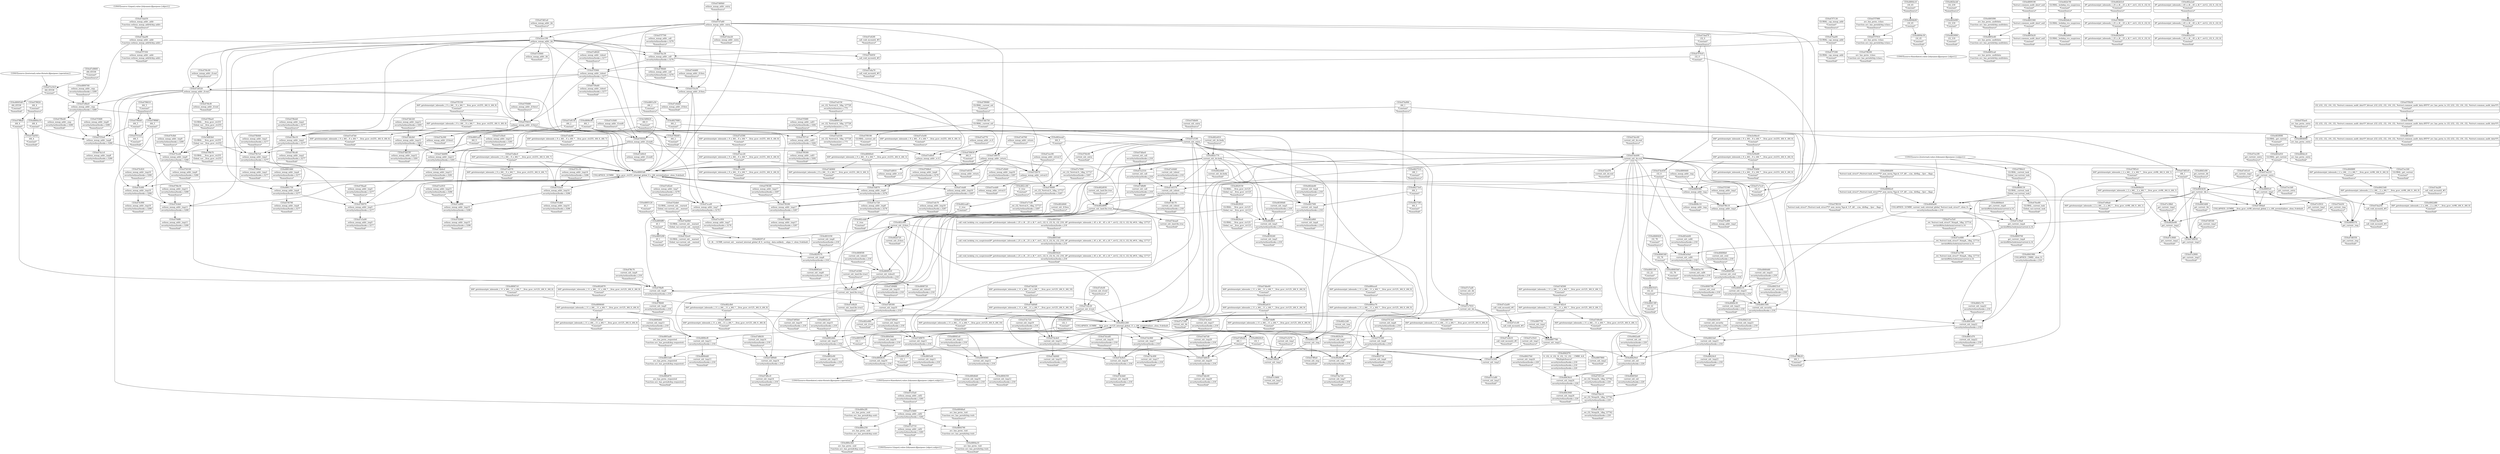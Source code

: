 digraph {
	CE0x47db2b0 [shape=record,shape=Mrecord,label="{CE0x47db2b0|selinux_mmap_addr:_tmp12|security/selinux/hooks.c,3281}"]
	CE0x47e8660 [shape=record,shape=Mrecord,label="{CE0x47e8660|i64_65536|*Constant*|*SummSource*}"]
	CE0x48297c0 [shape=record,shape=Mrecord,label="{CE0x48297c0|0:_i8,_:_GCMR_current_sid.__warned_internal_global_i8_0,_section_.data.unlikely_,_align_1:_elem_0:default:}"]
	CE0x4803ad0 [shape=record,shape=Mrecord,label="{CE0x4803ad0|avc_has_perm:_requested|Function::avc_has_perm&Arg::requested::|*SummSource*}"]
	CE0x47ed0e0 [shape=record,shape=Mrecord,label="{CE0x47ed0e0|selinux_mmap_addr:_rc.0}"]
	CE0x4800440 [shape=record,shape=Mrecord,label="{CE0x4800440|selinux_mmap_addr:_tmp|*SummSource*}"]
	CE0x47f0280 [shape=record,shape=Mrecord,label="{CE0x47f0280|selinux_mmap_addr:_tmp17|security/selinux/hooks.c,3287}"]
	CE0x47e71d0 [shape=record,shape=Mrecord,label="{CE0x47e71d0|_ret_i32_%retval.0,_!dbg_!27727|security/selinux/hooks.c,3287|*SummSink*}"]
	CE0x47e61e0 [shape=record,shape=Mrecord,label="{CE0x47e61e0|get_current:_tmp1|*SummSource*}"]
	CE0x480dcc0 [shape=record,shape=Mrecord,label="{CE0x480dcc0|avc_has_perm:_entry|*SummSink*}"]
	CE0x48488f0 [shape=record,shape=Mrecord,label="{CE0x48488f0|i64*_getelementptr_inbounds_(_2_x_i64_,_2_x_i64_*___llvm_gcov_ctr98,_i64_0,_i64_0)|*Constant*|*SummSource*}"]
	CE0x4806d60 [shape=record,shape=Mrecord,label="{CE0x4806d60|current_sid:_tmp13|security/selinux/hooks.c,218|*SummSource*}"]
	CE0x480eee0 [shape=record,shape=Mrecord,label="{CE0x480eee0|i64*_getelementptr_inbounds_(_11_x_i64_,_11_x_i64_*___llvm_gcov_ctr125,_i64_0,_i64_0)|*Constant*|*SummSource*}"]
	CE0x4840c10 [shape=record,shape=Mrecord,label="{CE0x4840c10|current_sid:_tmp21|security/selinux/hooks.c,218}"]
	CE0x4801880 [shape=record,shape=Mrecord,label="{CE0x4801880|selinux_mmap_addr:_tmp4|security/selinux/hooks.c,3277|*SummSource*}"]
	CE0x47f85c0 [shape=record,shape=Mrecord,label="{CE0x47f85c0|i64*_getelementptr_inbounds_(_2_x_i64_,_2_x_i64_*___llvm_gcov_ctr98,_i64_0,_i64_1)|*Constant*|*SummSource*}"]
	CE0x4841980 [shape=record,shape=Mrecord,label="{CE0x4841980|COLLAPSED:_CMRE:_elem_0::|security/selinux/hooks.c,218}"]
	CE0x47e8150 [shape=record,shape=Mrecord,label="{CE0x47e8150|i64_2|*Constant*}"]
	CE0x48083e0 [shape=record,shape=Mrecord,label="{CE0x48083e0|current_sid:_tmp8|security/selinux/hooks.c,218|*SummSink*}"]
	CE0x4842d80 [shape=record,shape=Mrecord,label="{CE0x4842d80|i64*_getelementptr_inbounds_(_2_x_i64_,_2_x_i64_*___llvm_gcov_ctr98,_i64_0,_i64_0)|*Constant*|*SummSink*}"]
	CE0x47f7130 [shape=record,shape=Mrecord,label="{CE0x47f7130|GLOBAL:_cap_mmap_addr|*Constant*|*SummSource*}"]
	CE0x47d8350 [shape=record,shape=Mrecord,label="{CE0x47d8350|get_current:_tmp|*SummSink*}"]
	CE0x47d83c0 [shape=record,shape=Mrecord,label="{CE0x47d83c0|i64_1|*Constant*}"]
	"CONST[source:0(mediator),value:2(dynamic)][purpose:{object}]"
	CE0x47f8b20 [shape=record,shape=Mrecord,label="{CE0x47f8b20|i64_1|*Constant*|*SummSink*}"]
	CE0x47dd440 [shape=record,shape=Mrecord,label="{CE0x47dd440|current_sid:_tmp19|security/selinux/hooks.c,218|*SummSink*}"]
	CE0x47e53f0 [shape=record,shape=Mrecord,label="{CE0x47e53f0|current_sid:_entry}"]
	CE0x47ed910 [shape=record,shape=Mrecord,label="{CE0x47ed910|selinux_mmap_addr:_rc.0|*SummSink*}"]
	CE0x47d7a60 [shape=record,shape=Mrecord,label="{CE0x47d7a60|selinux_mmap_addr:_entry}"]
	CE0x47e5460 [shape=record,shape=Mrecord,label="{CE0x47e5460|selinux_mmap_addr:_call2|security/selinux/hooks.c,3281}"]
	CE0x47e7ec0 [shape=record,shape=Mrecord,label="{CE0x47e7ec0|i32_0|*Constant*|*SummSink*}"]
	CE0x47f5b50 [shape=record,shape=Mrecord,label="{CE0x47f5b50|i32_(i32,_i32,_i16,_i32,_%struct.common_audit_data*)*_bitcast_(i32_(i32,_i32,_i16,_i32,_%struct.common_audit_data.495*)*_avc_has_perm_to_i32_(i32,_i32,_i16,_i32,_%struct.common_audit_data*)*)|*Constant*|*SummSource*}"]
	CE0x47ff980 [shape=record,shape=Mrecord,label="{CE0x47ff980|i64_5|*Constant*}"]
	CE0x482e9f0 [shape=record,shape=Mrecord,label="{CE0x482e9f0|current_sid:_if.then}"]
	CE0x47fa300 [shape=record,shape=Mrecord,label="{CE0x47fa300|selinux_mmap_addr:_if.then1|*SummSink*}"]
	CE0x482d890 [shape=record,shape=Mrecord,label="{CE0x482d890|current_sid:_land.lhs.true}"]
	CE0x482a610 [shape=record,shape=Mrecord,label="{CE0x482a610|i64*_getelementptr_inbounds_(_11_x_i64_,_11_x_i64_*___llvm_gcov_ctr125,_i64_0,_i64_9)|*Constant*}"]
	CE0x47e2310 [shape=record,shape=Mrecord,label="{CE0x47e2310|current_sid:_call|security/selinux/hooks.c,218}"]
	CE0x47e6550 [shape=record,shape=Mrecord,label="{CE0x47e6550|selinux_mmap_addr:_return|*SummSink*}"]
	CE0x4808c10 [shape=record,shape=Mrecord,label="{CE0x4808c10|selinux_mmap_addr:_tmp|*SummSink*}"]
	CE0x47e2800 [shape=record,shape=Mrecord,label="{CE0x47e2800|get_current:_tmp3|*SummSink*}"]
	CE0x47e4260 [shape=record,shape=Mrecord,label="{CE0x47e4260|current_sid:_land.lhs.true2}"]
	CE0x4803090 [shape=record,shape=Mrecord,label="{CE0x4803090|i32_1|*Constant*|*SummSource*}"]
	CE0x47d8cc0 [shape=record,shape=Mrecord,label="{CE0x47d8cc0|current_sid:_tmp14|security/selinux/hooks.c,218|*SummSink*}"]
	CE0x4840e30 [shape=record,shape=Mrecord,label="{CE0x4840e30|current_sid:_tmp21|security/selinux/hooks.c,218|*SummSink*}"]
	CE0x47dfc70 [shape=record,shape=Mrecord,label="{CE0x47dfc70|current_sid:_tobool|security/selinux/hooks.c,218|*SummSink*}"]
	CE0x47dc060 [shape=record,shape=Mrecord,label="{CE0x47dc060|current_sid:_tmp17|security/selinux/hooks.c,218}"]
	CE0x47ec9c0 [shape=record,shape=Mrecord,label="{CE0x47ec9c0|i64_65536|*Constant*}"]
	CE0x47dca40 [shape=record,shape=Mrecord,label="{CE0x47dca40|current_sid:_tmp18|security/selinux/hooks.c,218|*SummSource*}"]
	CE0x47da390 [shape=record,shape=Mrecord,label="{CE0x47da390|_call_void_mcount()_#3|*SummSink*}"]
	CE0x47f7290 [shape=record,shape=Mrecord,label="{CE0x47f7290|GLOBAL:_cap_mmap_addr|*Constant*|*SummSink*}"]
	CE0x482be80 [shape=record,shape=Mrecord,label="{CE0x482be80|get_current:_tmp2}"]
	CE0x482fa20 [shape=record,shape=Mrecord,label="{CE0x482fa20|current_sid:_tmp7|security/selinux/hooks.c,218|*SummSource*}"]
	CE0x480d430 [shape=record,shape=Mrecord,label="{CE0x480d430|current_sid:_tmp16|security/selinux/hooks.c,218}"]
	CE0x47f00f0 [shape=record,shape=Mrecord,label="{CE0x47f00f0|_ret_i32_%retval.0,_!dbg_!27727|security/selinux/hooks.c,3287}"]
	CE0x47daa90 [shape=record,shape=Mrecord,label="{CE0x47daa90|selinux_mmap_addr:_addr|Function::selinux_mmap_addr&Arg::addr::}"]
	CE0x47f34e0 [shape=record,shape=Mrecord,label="{CE0x47f34e0|i64*_getelementptr_inbounds_(_9_x_i64_,_9_x_i64_*___llvm_gcov_ctr255,_i64_0,_i64_6)|*Constant*}"]
	CE0x47ef390 [shape=record,shape=Mrecord,label="{CE0x47ef390|i64*_getelementptr_inbounds_(_9_x_i64_,_9_x_i64_*___llvm_gcov_ctr255,_i64_0,_i64_8)|*Constant*|*SummSource*}"]
	CE0x4829f90 [shape=record,shape=Mrecord,label="{CE0x4829f90|i32_218|*Constant*|*SummSink*}"]
	CE0x47e7ad0 [shape=record,shape=Mrecord,label="{CE0x47e7ad0|current_sid:_bb|*SummSource*}"]
	CE0x47fc6f0 [shape=record,shape=Mrecord,label="{CE0x47fc6f0|selinux_mmap_addr:_tmp10|security/selinux/hooks.c,3280}"]
	CE0x4807780 [shape=record,shape=Mrecord,label="{CE0x4807780|current_sid:_tmp2}"]
	CE0x4827680 [shape=record,shape=Mrecord,label="{CE0x4827680|i64_2|*Constant*}"]
	CE0x482d720 [shape=record,shape=Mrecord,label="{CE0x482d720|current_sid:_if.then|*SummSink*}"]
	CE0x483eb00 [shape=record,shape=Mrecord,label="{CE0x483eb00|current_sid:_call4|security/selinux/hooks.c,218|*SummSource*}"]
	CE0x47ee2f0 [shape=record,shape=Mrecord,label="{CE0x47ee2f0|get_current:_entry|*SummSource*}"]
	CE0x47e2b10 [shape=record,shape=Mrecord,label="{CE0x47e2b10|_call_void_mcount()_#3|*SummSink*}"]
	CE0x47f8200 [shape=record,shape=Mrecord,label="{CE0x47f8200|avc_has_perm:_tclass|Function::avc_has_perm&Arg::tclass::|*SummSink*}"]
	CE0x482d640 [shape=record,shape=Mrecord,label="{CE0x482d640|current_sid:_if.then|*SummSource*}"]
	CE0x4803d10 [shape=record,shape=Mrecord,label="{CE0x4803d10|i32_(i32,_i32,_i16,_i32,_%struct.common_audit_data*)*_bitcast_(i32_(i32,_i32,_i16,_i32,_%struct.common_audit_data.495*)*_avc_has_perm_to_i32_(i32,_i32,_i16,_i32,_%struct.common_audit_data*)*)|*Constant*|*SummSink*}"]
	CE0x47f7700 [shape=record,shape=Mrecord,label="{CE0x47f7700|selinux_mmap_addr:_call|security/selinux/hooks.c,3276|*SummSource*}"]
	CE0x47e82e0 [shape=record,shape=Mrecord,label="{CE0x47e82e0|selinux_mmap_addr:_tmp7|security/selinux/hooks.c,3278|*SummSource*}"]
	CE0x47fd160 [shape=record,shape=Mrecord,label="{CE0x47fd160|selinux_mmap_addr:_tmp9|security/selinux/hooks.c,3280|*SummSink*}"]
	CE0x47f9300 [shape=record,shape=Mrecord,label="{CE0x47f9300|selinux_mmap_addr:_call3|security/selinux/hooks.c,3282|*SummSink*}"]
	CE0x47e66a0 [shape=record,shape=Mrecord,label="{CE0x47e66a0|i64*_getelementptr_inbounds_(_2_x_i64_,_2_x_i64_*___llvm_gcov_ctr98,_i64_0,_i64_1)|*Constant*|*SummSink*}"]
	CE0x47f9e40 [shape=record,shape=Mrecord,label="{CE0x47f9e40|selinux_mmap_addr:_cmp|security/selinux/hooks.c,3280|*SummSink*}"]
	CE0x47f03f0 [shape=record,shape=Mrecord,label="{CE0x47f03f0|selinux_mmap_addr:_tmp17|security/selinux/hooks.c,3287|*SummSource*}"]
	CE0x47efb60 [shape=record,shape=Mrecord,label="{CE0x47efb60|selinux_mmap_addr:_tmp16|security/selinux/hooks.c,3287|*SummSource*}"]
	CE0x48041e0 [shape=record,shape=Mrecord,label="{CE0x48041e0|current_sid:_tmp12|security/selinux/hooks.c,218|*SummSource*}"]
	CE0x47e2a00 [shape=record,shape=Mrecord,label="{CE0x47e2a00|_call_void_mcount()_#3|*SummSource*}"]
	CE0x47df2c0 [shape=record,shape=Mrecord,label="{CE0x47df2c0|i64*_getelementptr_inbounds_(_11_x_i64_,_11_x_i64_*___llvm_gcov_ctr125,_i64_0,_i64_1)|*Constant*}"]
	CE0x47db530 [shape=record,shape=Mrecord,label="{CE0x47db530|selinux_mmap_addr:_tmp12|security/selinux/hooks.c,3281|*SummSink*}"]
	CE0x47fee80 [shape=record,shape=Mrecord,label="{CE0x47fee80|GLOBAL:_current_task|Global_var:current_task|*SummSink*}"]
	CE0x47f2db0 [shape=record,shape=Mrecord,label="{CE0x47f2db0|GLOBAL:_current_sid.__warned|Global_var:current_sid.__warned|*SummSource*}"]
	CE0x47f4aa0 [shape=record,shape=Mrecord,label="{CE0x47f4aa0|selinux_mmap_addr:_tmp5|security/selinux/hooks.c,3277|*SummSource*}"]
	CE0x4805e40 [shape=record,shape=Mrecord,label="{CE0x4805e40|avc_has_perm:_auditdata|Function::avc_has_perm&Arg::auditdata::}"]
	CE0x47e24f0 [shape=record,shape=Mrecord,label="{CE0x47e24f0|current_sid:_tmp3}"]
	CE0x480d6d0 [shape=record,shape=Mrecord,label="{CE0x480d6d0|current_sid:_tmp16|security/selinux/hooks.c,218|*SummSink*}"]
	CE0x47dec60 [shape=record,shape=Mrecord,label="{CE0x47dec60|current_sid:_do.end|*SummSource*}"]
	CE0x482c1f0 [shape=record,shape=Mrecord,label="{CE0x482c1f0|current_sid:_tmp}"]
	CE0x4809190 [shape=record,shape=Mrecord,label="{CE0x4809190|%struct.common_audit_data*_null|*Constant*|*SummSource*}"]
	CE0x4803360 [shape=record,shape=Mrecord,label="{CE0x4803360|%struct.common_audit_data*_null|*Constant*}"]
	CE0x47f6cd0 [shape=record,shape=Mrecord,label="{CE0x47f6cd0|selinux_mmap_addr:_tmp2|security/selinux/hooks.c,3277|*SummSink*}"]
	CE0x47f70c0 [shape=record,shape=Mrecord,label="{CE0x47f70c0|i32_0|*Constant*}"]
	"CONST[source:2(external),value:2(dynamic)][purpose:{subject}]"
	CE0x47dbff0 [shape=record,shape=Mrecord,label="{CE0x47dbff0|i64*_getelementptr_inbounds_(_11_x_i64_,_11_x_i64_*___llvm_gcov_ctr125,_i64_0,_i64_9)|*Constant*|*SummSink*}"]
	CE0x47fc820 [shape=record,shape=Mrecord,label="{CE0x47fc820|selinux_mmap_addr:_tmp10|security/selinux/hooks.c,3280|*SummSource*}"]
	CE0x47d60b0 [shape=record,shape=Mrecord,label="{CE0x47d60b0|selinux_mmap_addr:_entry|*SummSource*}"]
	CE0x47f56f0 [shape=record,shape=Mrecord,label="{CE0x47f56f0|i32_(i32,_i32,_i16,_i32,_%struct.common_audit_data*)*_bitcast_(i32_(i32,_i32,_i16,_i32,_%struct.common_audit_data.495*)*_avc_has_perm_to_i32_(i32,_i32,_i16,_i32,_%struct.common_audit_data*)*)|*Constant*}"]
	CE0x47dcde0 [shape=record,shape=Mrecord,label="{CE0x47dcde0|current_sid:_tmp19|security/selinux/hooks.c,218}"]
	CE0x4840340 [shape=record,shape=Mrecord,label="{CE0x4840340|i32_78|*Constant*}"]
	CE0x47dd630 [shape=record,shape=Mrecord,label="{CE0x47dd630|current_sid:_tmp20|security/selinux/hooks.c,218}"]
	CE0x4843d60 [shape=record,shape=Mrecord,label="{CE0x4843d60|get_current:_bb|*SummSink*}"]
	CE0x482b6c0 [shape=record,shape=Mrecord,label="{CE0x482b6c0|GLOBAL:_lockdep_rcu_suspicious|*Constant*}"]
	CE0x47e5e00 [shape=record,shape=Mrecord,label="{CE0x47e5e00|i64*_getelementptr_inbounds_(_9_x_i64_,_9_x_i64_*___llvm_gcov_ctr255,_i64_0,_i64_3)|*Constant*|*SummSource*}"]
	CE0x482f020 [shape=record,shape=Mrecord,label="{CE0x482f020|GLOBAL:___llvm_gcov_ctr125|Global_var:__llvm_gcov_ctr125}"]
	"CONST[source:1(input),value:2(dynamic)][purpose:{object,subject}]"
	CE0x47ff0a0 [shape=record,shape=Mrecord,label="{CE0x47ff0a0|current_sid:_tmp|*SummSink*}"]
	CE0x47e4360 [shape=record,shape=Mrecord,label="{CE0x47e4360|current_sid:_land.lhs.true2|*SummSource*}"]
	CE0x47f9190 [shape=record,shape=Mrecord,label="{CE0x47f9190|GLOBAL:_current_sid|*Constant*|*SummSink*}"]
	CE0x47e5a90 [shape=record,shape=Mrecord,label="{CE0x47e5a90|selinux_mmap_addr:_tmp5|security/selinux/hooks.c,3277|*SummSink*}"]
	CE0x48426c0 [shape=record,shape=Mrecord,label="{CE0x48426c0|i32_1|*Constant*}"]
	CE0x4804060 [shape=record,shape=Mrecord,label="{CE0x4804060|current_sid:_tmp12|security/selinux/hooks.c,218}"]
	CE0x47dfae0 [shape=record,shape=Mrecord,label="{CE0x47dfae0|current_sid:_call|security/selinux/hooks.c,218|*SummSource*}"]
	CE0x47db320 [shape=record,shape=Mrecord,label="{CE0x47db320|selinux_mmap_addr:_tmp12|security/selinux/hooks.c,3281|*SummSource*}"]
	CE0x48060e0 [shape=record,shape=Mrecord,label="{CE0x48060e0|i64*_getelementptr_inbounds_(_9_x_i64_,_9_x_i64_*___llvm_gcov_ctr255,_i64_0,_i64_3)|*Constant*}"]
	CE0x480f3c0 [shape=record,shape=Mrecord,label="{CE0x480f3c0|get_current:_tmp1}"]
	CE0x4804ff0 [shape=record,shape=Mrecord,label="{CE0x4804ff0|i8_1|*Constant*}"]
	CE0x47db750 [shape=record,shape=Mrecord,label="{CE0x47db750|GLOBAL:_current_sid|*Constant*}"]
	CE0x47e8be0 [shape=record,shape=Mrecord,label="{CE0x47e8be0|selinux_mmap_addr:_cmp|security/selinux/hooks.c,3280}"]
	CE0x4808d20 [shape=record,shape=Mrecord,label="{CE0x4808d20|i64*_getelementptr_inbounds_(_2_x_i64_,_2_x_i64_*___llvm_gcov_ctr98,_i64_0,_i64_1)|*Constant*}"]
	CE0x4843c80 [shape=record,shape=Mrecord,label="{CE0x4843c80|get_current:_bb|*SummSource*}"]
	CE0x4804350 [shape=record,shape=Mrecord,label="{CE0x4804350|current_sid:_tmp12|security/selinux/hooks.c,218|*SummSink*}"]
	CE0x47e7340 [shape=record,shape=Mrecord,label="{CE0x47e7340|current_sid:_bb|*SummSink*}"]
	CE0x48406b0 [shape=record,shape=Mrecord,label="{CE0x48406b0|current_sid:_cred|security/selinux/hooks.c,218|*SummSource*}"]
	CE0x47d6900 [shape=record,shape=Mrecord,label="{CE0x47d6900|i64*_getelementptr_inbounds_(_9_x_i64_,_9_x_i64_*___llvm_gcov_ctr255,_i64_0,_i64_3)|*Constant*|*SummSink*}"]
	CE0x47d9f20 [shape=record,shape=Mrecord,label="{CE0x47d9f20|current_sid:_tmp1}"]
	CE0x4805620 [shape=record,shape=Mrecord,label="{CE0x4805620|_call_void_lockdep_rcu_suspicious(i8*_getelementptr_inbounds_(_25_x_i8_,_25_x_i8_*_.str3,_i32_0,_i32_0),_i32_218,_i8*_getelementptr_inbounds_(_45_x_i8_,_45_x_i8_*_.str12,_i32_0,_i32_0))_#10,_!dbg_!27727|security/selinux/hooks.c,218|*SummSink*}"]
	CE0x483ec70 [shape=record,shape=Mrecord,label="{CE0x483ec70|current_sid:_call4|security/selinux/hooks.c,218|*SummSink*}"]
	CE0x47df360 [shape=record,shape=Mrecord,label="{CE0x47df360|i64*_getelementptr_inbounds_(_11_x_i64_,_11_x_i64_*___llvm_gcov_ctr125,_i64_0,_i64_1)|*Constant*|*SummSource*}"]
	CE0x47e6d60 [shape=record,shape=Mrecord,label="{CE0x47e6d60|selinux_mmap_addr:_if.then|*SummSource*}"]
	CE0x4802db0 [shape=record,shape=Mrecord,label="{CE0x4802db0|current_sid:_tmp15|security/selinux/hooks.c,218}"]
	CE0x483e9a0 [shape=record,shape=Mrecord,label="{CE0x483e9a0|current_sid:_call4|security/selinux/hooks.c,218}"]
	CE0x4805ca0 [shape=record,shape=Mrecord,label="{CE0x4805ca0|avc_has_perm:_auditdata|Function::avc_has_perm&Arg::auditdata::|*SummSink*}"]
	CE0x47e6760 [shape=record,shape=Mrecord,label="{CE0x47e6760|selinux_mmap_addr:_return|*SummSource*}"]
	CE0x4805950 [shape=record,shape=Mrecord,label="{CE0x4805950|i32_1|*Constant*}"]
	CE0x54f83b0 [shape=record,shape=Mrecord,label="{CE0x54f83b0|GLOBAL:___llvm_gcov_ctr255|Global_var:__llvm_gcov_ctr255}"]
	CE0x47f4ff0 [shape=record,shape=Mrecord,label="{CE0x47f4ff0|selinux_mmap_addr:_tmp11|security/selinux/hooks.c,3280|*SummSink*}"]
	CE0x47f9080 [shape=record,shape=Mrecord,label="{CE0x47f9080|GLOBAL:_current_sid|*Constant*|*SummSource*}"]
	CE0x47f13e0 [shape=record,shape=Mrecord,label="{CE0x47f13e0|current_sid:_tmp6|security/selinux/hooks.c,218|*SummSource*}"]
	CE0x4843b50 [shape=record,shape=Mrecord,label="{CE0x4843b50|get_current:_bb}"]
	CE0x4841d70 [shape=record,shape=Mrecord,label="{CE0x4841d70|current_sid:_tmp22|security/selinux/hooks.c,218|*SummSink*}"]
	CE0x482c260 [shape=record,shape=Mrecord,label="{CE0x482c260|COLLAPSED:_GCMRE___llvm_gcov_ctr125_internal_global_11_x_i64_zeroinitializer:_elem_0:default:}"]
	CE0x47f7980 [shape=record,shape=Mrecord,label="{CE0x47f7980|avc_has_perm:_tclass|Function::avc_has_perm&Arg::tclass::|*SummSource*}"]
	CE0x4806dd0 [shape=record,shape=Mrecord,label="{CE0x4806dd0|current_sid:_tmp13|security/selinux/hooks.c,218|*SummSink*}"]
	CE0x47fde10 [shape=record,shape=Mrecord,label="{CE0x47fde10|_ret_i32_%tmp24,_!dbg_!27742|security/selinux/hooks.c,220}"]
	CE0x47efe70 [shape=record,shape=Mrecord,label="{CE0x47efe70|selinux_mmap_addr:_tmp16|security/selinux/hooks.c,3287|*SummSink*}"]
	CE0x482df60 [shape=record,shape=Mrecord,label="{CE0x482df60|current_sid:_tmp4|security/selinux/hooks.c,218|*SummSink*}"]
	CE0x482e810 [shape=record,shape=Mrecord,label="{CE0x482e810|current_sid:_do.body|*SummSource*}"]
	CE0x47fd8e0 [shape=record,shape=Mrecord,label="{CE0x47fd8e0|selinux_mmap_addr:_tmp6|security/selinux/hooks.c,3278|*SummSource*}"]
	CE0x48048a0 [shape=record,shape=Mrecord,label="{CE0x48048a0|avc_has_perm:_tsid|Function::avc_has_perm&Arg::tsid::|*SummSource*}"]
	CE0x47e38b0 [shape=record,shape=Mrecord,label="{CE0x47e38b0|get_current:_tmp2|*SummSource*}"]
	CE0x47f6fd0 [shape=record,shape=Mrecord,label="{CE0x47f6fd0|selinux_mmap_addr:_call|security/selinux/hooks.c,3276|*SummSink*}"]
	CE0x47e0cf0 [shape=record,shape=Mrecord,label="{CE0x47e0cf0|current_sid:_if.end|*SummSource*}"]
	CE0x4802e20 [shape=record,shape=Mrecord,label="{CE0x4802e20|current_sid:_tmp15|security/selinux/hooks.c,218|*SummSource*}"]
	CE0x47d9e40 [shape=record,shape=Mrecord,label="{CE0x47d9e40|i64*_getelementptr_inbounds_(_11_x_i64_,_11_x_i64_*___llvm_gcov_ctr125,_i64_0,_i64_1)|*Constant*|*SummSink*}"]
	CE0x4800360 [shape=record,shape=Mrecord,label="{CE0x4800360|selinux_mmap_addr:_tmp}"]
	CE0x48410c0 [shape=record,shape=Mrecord,label="{CE0x48410c0|i32_22|*Constant*}"]
	CE0x482c2d0 [shape=record,shape=Mrecord,label="{CE0x482c2d0|current_sid:_tmp|*SummSource*}"]
	CE0x4804690 [shape=record,shape=Mrecord,label="{CE0x4804690|avc_has_perm:_entry}"]
	CE0x47e60c0 [shape=record,shape=Mrecord,label="{CE0x47e60c0|selinux_mmap_addr:_if.end4|*SummSink*}"]
	CE0x4801ac0 [shape=record,shape=Mrecord,label="{CE0x4801ac0|i64_0|*Constant*}"]
	CE0x48067c0 [shape=record,shape=Mrecord,label="{CE0x48067c0|i64*_getelementptr_inbounds_(_11_x_i64_,_11_x_i64_*___llvm_gcov_ctr125,_i64_0,_i64_6)|*Constant*|*SummSource*}"]
	CE0x48082e0 [shape=record,shape=Mrecord,label="{CE0x48082e0|%struct.task_struct*_(%struct.task_struct**)*_asm_movq_%gs:$_1:P_,$0_,_r,im,_dirflag_,_fpsr_,_flags_}"]
	CE0x482cdd0 [shape=record,shape=Mrecord,label="{CE0x482cdd0|i1_true|*Constant*|*SummSink*}"]
	CE0x47eef40 [shape=record,shape=Mrecord,label="{CE0x47eef40|i64*_getelementptr_inbounds_(_9_x_i64_,_9_x_i64_*___llvm_gcov_ctr255,_i64_0,_i64_8)|*Constant*|*SummSink*}"]
	CE0x4830240 [shape=record,shape=Mrecord,label="{CE0x4830240|current_sid:_tmp5|security/selinux/hooks.c,218|*SummSink*}"]
	CE0x48424c0 [shape=record,shape=Mrecord,label="{CE0x48424c0|current_sid:_tmp23|security/selinux/hooks.c,218|*SummSink*}"]
	CE0x47e3840 [shape=record,shape=Mrecord,label="{CE0x47e3840|get_current:_tmp2|*SummSink*}"]
	CE0x47dc420 [shape=record,shape=Mrecord,label="{CE0x47dc420|current_sid:_tmp17|security/selinux/hooks.c,218|*SummSource*}"]
	CE0x47f8000 [shape=record,shape=Mrecord,label="{CE0x47f8000|i8*_getelementptr_inbounds_(_25_x_i8_,_25_x_i8_*_.str3,_i32_0,_i32_0)|*Constant*}"]
	CE0x482a2a0 [shape=record,shape=Mrecord,label="{CE0x482a2a0|i8*_getelementptr_inbounds_(_45_x_i8_,_45_x_i8_*_.str12,_i32_0,_i32_0)|*Constant*|*SummSource*}"]
	CE0x482bcb0 [shape=record,shape=Mrecord,label="{CE0x482bcb0|i32_218|*Constant*|*SummSource*}"]
	CE0x48033d0 [shape=record,shape=Mrecord,label="{CE0x48033d0|avc_has_perm:_requested|Function::avc_has_perm&Arg::requested::}"]
	CE0x47e0c20 [shape=record,shape=Mrecord,label="{CE0x47e0c20|current_sid:_if.end}"]
	CE0x47f2070 [shape=record,shape=Mrecord,label="{CE0x47f2070|selinux_mmap_addr:_retval.0}"]
	CE0x47d9870 [shape=record,shape=Mrecord,label="{CE0x47d9870|current_sid:_tmp11|security/selinux/hooks.c,218}"]
	CE0x4803200 [shape=record,shape=Mrecord,label="{CE0x4803200|i32_1|*Constant*|*SummSink*}"]
	CE0x4841c70 [shape=record,shape=Mrecord,label="{CE0x4841c70|current_sid:_tmp22|security/selinux/hooks.c,218|*SummSource*}"]
	CE0x47ecaf0 [shape=record,shape=Mrecord,label="{CE0x47ecaf0|selinux_mmap_addr:_tmp7|security/selinux/hooks.c,3278}"]
	CE0x47fd870 [shape=record,shape=Mrecord,label="{CE0x47fd870|selinux_mmap_addr:_tmp6|security/selinux/hooks.c,3278}"]
	CE0x5e94df0 [shape=record,shape=Mrecord,label="{CE0x5e94df0|i64*_getelementptr_inbounds_(_9_x_i64_,_9_x_i64_*___llvm_gcov_ctr255,_i64_0,_i64_0)|*Constant*}"]
	CE0x47eedd0 [shape=record,shape=Mrecord,label="{CE0x47eedd0|selinux_mmap_addr:_retval.0|*SummSink*}"]
	CE0x47fcfb0 [shape=record,shape=Mrecord,label="{CE0x47fcfb0|selinux_mmap_addr:_tmp9|security/selinux/hooks.c,3280|*SummSource*}"]
	CE0x482e680 [shape=record,shape=Mrecord,label="{CE0x482e680|current_sid:_if.end|*SummSink*}"]
	CE0x47e6970 [shape=record,shape=Mrecord,label="{CE0x47e6970|selinux_mmap_addr:_return}"]
	CE0x4804a10 [shape=record,shape=Mrecord,label="{CE0x4804a10|avc_has_perm:_tsid|Function::avc_has_perm&Arg::tsid::|*SummSink*}"]
	CE0x47edc80 [shape=record,shape=Mrecord,label="{CE0x47edc80|i64*_getelementptr_inbounds_(_9_x_i64_,_9_x_i64_*___llvm_gcov_ctr255,_i64_0,_i64_7)|*Constant*|*SummSource*}"]
	CE0x47f9b70 [shape=record,shape=Mrecord,label="{CE0x47f9b70|GLOBAL:___llvm_gcov_ctr255|Global_var:__llvm_gcov_ctr255|*SummSink*}"]
	CE0x47e62f0 [shape=record,shape=Mrecord,label="{CE0x47e62f0|_call_void_mcount()_#3|*SummSource*}"]
	CE0x4800a10 [shape=record,shape=Mrecord,label="{CE0x4800a10|i64_4|*Constant*}"]
	CE0x47fcbb0 [shape=record,shape=Mrecord,label="{CE0x47fcbb0|selinux_mmap_addr:_tmp11|security/selinux/hooks.c,3280}"]
	CE0x47e50e0 [shape=record,shape=Mrecord,label="{CE0x47e50e0|selinux_mmap_addr:_tmp13|security/selinux/hooks.c,3281|*SummSource*}"]
	CE0x47e1cf0 [shape=record,shape=Mrecord,label="{CE0x47e1cf0|_call_void_mcount()_#3}"]
	CE0x4805290 [shape=record,shape=Mrecord,label="{CE0x4805290|i8_1|*Constant*|*SummSink*}"]
	CE0x4805f90 [shape=record,shape=Mrecord,label="{CE0x4805f90|avc_has_perm:_auditdata|Function::avc_has_perm&Arg::auditdata::|*SummSource*}"]
	CE0x47e7090 [shape=record,shape=Mrecord,label="{CE0x47e7090|_ret_i32_%retval.0,_!dbg_!27727|security/selinux/hooks.c,3287|*SummSource*}"]
	CE0x48429e0 [shape=record,shape=Mrecord,label="{CE0x48429e0|current_sid:_sid|security/selinux/hooks.c,220}"]
	CE0x4842120 [shape=record,shape=Mrecord,label="{CE0x4842120|current_sid:_tmp23|security/selinux/hooks.c,218|*SummSource*}"]
	CE0x4807860 [shape=record,shape=Mrecord,label="{CE0x4807860|current_sid:_tmp2|*SummSink*}"]
	CE0x4802e90 [shape=record,shape=Mrecord,label="{CE0x4802e90|current_sid:_tmp15|security/selinux/hooks.c,218|*SummSink*}"]
	"CONST[source:1(input),value:2(dynamic)][purpose:{object}]"
	CE0x47da9b0 [shape=record,shape=Mrecord,label="{CE0x47da9b0|GLOBAL:_current_sid.__warned|Global_var:current_sid.__warned}"]
	CE0x47d99a0 [shape=record,shape=Mrecord,label="{CE0x47d99a0|current_sid:_tmp11|security/selinux/hooks.c,218|*SummSource*}"]
	CE0x47db6e0 [shape=record,shape=Mrecord,label="{CE0x47db6e0|selinux_mmap_addr:_tmp13|security/selinux/hooks.c,3281|*SummSink*}"]
	CE0x48415c0 [shape=record,shape=Mrecord,label="{CE0x48415c0|current_sid:_security|security/selinux/hooks.c,218|*SummSource*}"]
	CE0x47d9eb0 [shape=record,shape=Mrecord,label="{CE0x47d9eb0|i64_1|*Constant*}"]
	CE0x482cc60 [shape=record,shape=Mrecord,label="{CE0x482cc60|i1_true|*Constant*|*SummSource*}"]
	CE0x482ffc0 [shape=record,shape=Mrecord,label="{CE0x482ffc0|current_sid:_tmp5|security/selinux/hooks.c,218}"]
	CE0x47f4970 [shape=record,shape=Mrecord,label="{CE0x47f4970|selinux_mmap_addr:_tmp5|security/selinux/hooks.c,3277}"]
	CE0x480ee70 [shape=record,shape=Mrecord,label="{CE0x480ee70|i64*_getelementptr_inbounds_(_11_x_i64_,_11_x_i64_*___llvm_gcov_ctr125,_i64_0,_i64_0)|*Constant*}"]
	CE0x4808720 [shape=record,shape=Mrecord,label="{CE0x4808720|current_sid:_tobool1|security/selinux/hooks.c,218|*SummSink*}"]
	CE0x47dab50 [shape=record,shape=Mrecord,label="{CE0x47dab50|selinux_mmap_addr:_addr|Function::selinux_mmap_addr&Arg::addr::|*SummSource*}"]
	CE0x4804b90 [shape=record,shape=Mrecord,label="{CE0x4804b90|i16_45|*Constant*}"]
	CE0x482f730 [shape=record,shape=Mrecord,label="{CE0x482f730|current_sid:_tmp6|security/selinux/hooks.c,218|*SummSink*}"]
	CE0x482a1e0 [shape=record,shape=Mrecord,label="{CE0x482a1e0|i8*_getelementptr_inbounds_(_45_x_i8_,_45_x_i8_*_.str12,_i32_0,_i32_0)|*Constant*}"]
	CE0x48275f0 [shape=record,shape=Mrecord,label="{CE0x48275f0|i64_3|*Constant*|*SummSink*}"]
	CE0x4827510 [shape=record,shape=Mrecord,label="{CE0x4827510|i64_3|*Constant*|*SummSource*}"]
	CE0x4801750 [shape=record,shape=Mrecord,label="{CE0x4801750|selinux_mmap_addr:_tmp4|security/selinux/hooks.c,3277}"]
	CE0x4805b20 [shape=record,shape=Mrecord,label="{CE0x4805b20|%struct.common_audit_data*_null|*Constant*|*SummSink*}"]
	CE0x482e8d0 [shape=record,shape=Mrecord,label="{CE0x482e8d0|current_sid:_do.body|*SummSink*}"]
	"CONST[source:0(mediator),value:2(dynamic)][purpose:{object,subject}]"
	CE0x47e55a0 [shape=record,shape=Mrecord,label="{CE0x47e55a0|selinux_mmap_addr:_call2|security/selinux/hooks.c,3281|*SummSource*}"]
	CE0x47e39a0 [shape=record,shape=Mrecord,label="{CE0x47e39a0|get_current:_tmp4|./arch/x86/include/asm/current.h,14}"]
	CE0x47e3460 [shape=record,shape=Mrecord,label="{CE0x47e3460|current_sid:_tmp1|*SummSink*}"]
	CE0x47e6dd0 [shape=record,shape=Mrecord,label="{CE0x47e6dd0|selinux_mmap_addr:_if.then|*SummSink*}"]
	CE0x47fa1c0 [shape=record,shape=Mrecord,label="{CE0x47fa1c0|selinux_mmap_addr:_tmp8|security/selinux/hooks.c,3280|*SummSink*}"]
	CE0x48413f0 [shape=record,shape=Mrecord,label="{CE0x48413f0|i32_22|*Constant*|*SummSink*}"]
	CE0x4842ad0 [shape=record,shape=Mrecord,label="{CE0x4842ad0|current_sid:_sid|security/selinux/hooks.c,220|*SummSource*}"]
	CE0x480e2f0 [shape=record,shape=Mrecord,label="{CE0x480e2f0|avc_has_perm:_ssid|Function::avc_has_perm&Arg::ssid::|*SummSource*}"]
	CE0x4841500 [shape=record,shape=Mrecord,label="{CE0x4841500|current_sid:_security|security/selinux/hooks.c,218}"]
	CE0x47ec720 [shape=record,shape=Mrecord,label="{CE0x47ec720|selinux_mmap_addr:_tmp6|security/selinux/hooks.c,3278|*SummSink*}"]
	CE0x4805120 [shape=record,shape=Mrecord,label="{CE0x4805120|i8_1|*Constant*|*SummSource*}"]
	CE0x47f4e30 [shape=record,shape=Mrecord,label="{CE0x47f4e30|selinux_mmap_addr:_tmp11|security/selinux/hooks.c,3280|*SummSource*}"]
	CE0x4800740 [shape=record,shape=Mrecord,label="{CE0x4800740|selinux_mmap_addr:_cmp|security/selinux/hooks.c,3280|*SummSource*}"]
	"CONST[source:0(mediator),value:0(static)][purpose:{operation}]"
	CE0x47ed150 [shape=record,shape=Mrecord,label="{CE0x47ed150|_ret_i32_%retval.0,_!dbg_!27728|security/selinux/avc.c,775|*SummSource*}"]
	CE0x4809120 [shape=record,shape=Mrecord,label="{CE0x4809120|_ret_i32_%retval.0,_!dbg_!27728|security/selinux/avc.c,775}"]
	CE0x482b9f0 [shape=record,shape=Mrecord,label="{CE0x482b9f0|i32_218|*Constant*}"]
	CE0x47db890 [shape=record,shape=Mrecord,label="{CE0x47db890|selinux_mmap_addr:_tmp13|security/selinux/hooks.c,3281}"]
	CE0x47dd7d0 [shape=record,shape=Mrecord,label="{CE0x47dd7d0|current_sid:_tmp20|security/selinux/hooks.c,218|*SummSource*}"]
	CE0x47d9300 [shape=record,shape=Mrecord,label="{CE0x47d9300|current_sid:_tmp10|security/selinux/hooks.c,218}"]
	CE0x47f1260 [shape=record,shape=Mrecord,label="{CE0x47f1260|current_sid:_tmp6|security/selinux/hooks.c,218}"]
	CE0x480d560 [shape=record,shape=Mrecord,label="{CE0x480d560|current_sid:_tmp16|security/selinux/hooks.c,218|*SummSource*}"]
	CE0x47f5610 [shape=record,shape=Mrecord,label="{CE0x47f5610|selinux_mmap_addr:_if.then1}"]
	CE0x47d8b50 [shape=record,shape=Mrecord,label="{CE0x47d8b50|current_sid:_tmp14|security/selinux/hooks.c,218|*SummSource*}"]
	CE0x47da720 [shape=record,shape=Mrecord,label="{CE0x47da720|current_sid:_tmp7|security/selinux/hooks.c,218|*SummSink*}"]
	CE0x47fa990 [shape=record,shape=Mrecord,label="{CE0x47fa990|i64_1|*Constant*|*SummSource*}"]
	CE0x47f1db0 [shape=record,shape=Mrecord,label="{CE0x47f1db0|selinux_mmap_addr:_tmp14|security/selinux/hooks.c,3286|*SummSink*}"]
	CE0x482de60 [shape=record,shape=Mrecord,label="{CE0x482de60|current_sid:_tmp4|security/selinux/hooks.c,218|*SummSource*}"]
	CE0x48411f0 [shape=record,shape=Mrecord,label="{CE0x48411f0|i32_22|*Constant*|*SummSource*}"]
	CE0x47ffaf0 [shape=record,shape=Mrecord,label="{CE0x47ffaf0|current_sid:_tmp9|security/selinux/hooks.c,218}"]
	CE0x4803ef0 [shape=record,shape=Mrecord,label="{CE0x4803ef0|current_sid:_tmp11|security/selinux/hooks.c,218|*SummSink*}"]
	CE0x482cfb0 [shape=record,shape=Mrecord,label="{CE0x482cfb0|i64*_getelementptr_inbounds_(_11_x_i64_,_11_x_i64_*___llvm_gcov_ctr125,_i64_0,_i64_8)|*Constant*}"]
	CE0x47f2000 [shape=record,shape=Mrecord,label="{CE0x47f2000|selinux_mmap_addr:_tmp15|security/selinux/hooks.c,3286|*SummSink*}"]
	CE0x47f2ee0 [shape=record,shape=Mrecord,label="{CE0x47f2ee0|GLOBAL:_current_sid.__warned|Global_var:current_sid.__warned|*SummSink*}"]
	CE0x47f6610 [shape=record,shape=Mrecord,label="{CE0x47f6610|i64_5|*Constant*|*SummSource*}"]
	CE0x47fced0 [shape=record,shape=Mrecord,label="{CE0x47fced0|selinux_mmap_addr:_tmp9|security/selinux/hooks.c,3280}"]
	CE0x47e0440 [shape=record,shape=Mrecord,label="{CE0x47e0440|current_sid:_tobool|security/selinux/hooks.c,218|*SummSource*}"]
	CE0x47fcd00 [shape=record,shape=Mrecord,label="{CE0x47fcd00|selinux_mmap_addr:_tmp1|*SummSink*}"]
	CE0x47f9f20 [shape=record,shape=Mrecord,label="{CE0x47f9f20|i64_4|*Constant*|*SummSource*}"]
	CE0x47f9830 [shape=record,shape=Mrecord,label="{CE0x47f9830|i64_0|*Constant*|*SummSink*}"]
	CE0x482fee0 [shape=record,shape=Mrecord,label="{CE0x482fee0|GLOBAL:___llvm_gcov_ctr125|Global_var:__llvm_gcov_ctr125|*SummSink*}"]
	CE0x482b7f0 [shape=record,shape=Mrecord,label="{CE0x482b7f0|GLOBAL:_lockdep_rcu_suspicious|*Constant*|*SummSource*}"]
	CE0x48405b0 [shape=record,shape=Mrecord,label="{CE0x48405b0|current_sid:_sid|security/selinux/hooks.c,220|*SummSink*}"]
	CE0x47f5330 [shape=record,shape=Mrecord,label="{CE0x47f5330|i64*_getelementptr_inbounds_(_9_x_i64_,_9_x_i64_*___llvm_gcov_ctr255,_i64_0,_i64_6)|*Constant*|*SummSource*}"]
	CE0x47dfb80 [shape=record,shape=Mrecord,label="{CE0x47dfb80|current_sid:_call|security/selinux/hooks.c,218|*SummSink*}"]
	CE0x4846d00 [shape=record,shape=Mrecord,label="{CE0x4846d00|%struct.task_struct*_(%struct.task_struct**)*_asm_movq_%gs:$_1:P_,$0_,_r,im,_dirflag_,_fpsr_,_flags_|*SummSource*}"]
	CE0x4840780 [shape=record,shape=Mrecord,label="{CE0x4840780|current_sid:_cred|security/selinux/hooks.c,218|*SummSink*}"]
	CE0x47ff8a0 [shape=record,shape=Mrecord,label="{CE0x47ff8a0|i64_4|*Constant*}"]
	CE0x482f8a0 [shape=record,shape=Mrecord,label="{CE0x482f8a0|current_sid:_tmp7|security/selinux/hooks.c,218}"]
	CE0x47fac30 [shape=record,shape=Mrecord,label="{CE0x47fac30|selinux_mmap_addr:_call|security/selinux/hooks.c,3276}"]
	CE0x47ddc40 [shape=record,shape=Mrecord,label="{CE0x47ddc40|current_sid:_tmp20|security/selinux/hooks.c,218|*SummSink*}"]
	CE0x4804cc0 [shape=record,shape=Mrecord,label="{CE0x4804cc0|i16_45|*Constant*|*SummSource*}"]
	CE0x482a310 [shape=record,shape=Mrecord,label="{CE0x482a310|i8*_getelementptr_inbounds_(_45_x_i8_,_45_x_i8_*_.str12,_i32_0,_i32_0)|*Constant*|*SummSink*}"]
	CE0x47eec90 [shape=record,shape=Mrecord,label="{CE0x47eec90|selinux_mmap_addr:_retval.0|*SummSource*}"]
	CE0x47e0370 [shape=record,shape=Mrecord,label="{CE0x47e0370|current_sid:_tobool|security/selinux/hooks.c,218}"]
	CE0x4841630 [shape=record,shape=Mrecord,label="{CE0x4841630|current_sid:_security|security/selinux/hooks.c,218|*SummSink*}"]
	CE0x480df70 [shape=record,shape=Mrecord,label="{CE0x480df70|avc_has_perm:_requested|Function::avc_has_perm&Arg::requested::|*SummSink*}"]
	CE0x47e5fd0 [shape=record,shape=Mrecord,label="{CE0x47e5fd0|selinux_mmap_addr:_if.end4|*SummSource*}"]
	CE0x482cad0 [shape=record,shape=Mrecord,label="{CE0x482cad0|i1_true|*Constant*}"]
	CE0x47edf90 [shape=record,shape=Mrecord,label="{CE0x47edf90|selinux_mmap_addr:_tmp15|security/selinux/hooks.c,3286}"]
	CE0x4805540 [shape=record,shape=Mrecord,label="{CE0x4805540|_call_void_lockdep_rcu_suspicious(i8*_getelementptr_inbounds_(_25_x_i8_,_25_x_i8_*_.str3,_i32_0,_i32_0),_i32_218,_i8*_getelementptr_inbounds_(_45_x_i8_,_45_x_i8_*_.str12,_i32_0,_i32_0))_#10,_!dbg_!27727|security/selinux/hooks.c,218}"]
	CE0x47fc990 [shape=record,shape=Mrecord,label="{CE0x47fc990|selinux_mmap_addr:_tmp10|security/selinux/hooks.c,3280|*SummSink*}"]
	CE0x48276f0 [shape=record,shape=Mrecord,label="{CE0x48276f0|current_sid:_tmp4|security/selinux/hooks.c,218}"]
	CE0x47f35e0 [shape=record,shape=Mrecord,label="{CE0x47f35e0|selinux_mmap_addr:_tmp8|security/selinux/hooks.c,3280}"]
	CE0x47ffc70 [shape=record,shape=Mrecord,label="{CE0x47ffc70|current_sid:_tmp9|security/selinux/hooks.c,218|*SummSource*}"]
	CE0x482f150 [shape=record,shape=Mrecord,label="{CE0x482f150|GLOBAL:___llvm_gcov_ctr125|Global_var:__llvm_gcov_ctr125|*SummSource*}"]
	CE0x4808c80 [shape=record,shape=Mrecord,label="{CE0x4808c80|i64_1|*Constant*}"]
	CE0x48437b0 [shape=record,shape=Mrecord,label="{CE0x48437b0|current_sid:_tmp24|security/selinux/hooks.c,220|*SummSource*}"]
	CE0x47f4790 [shape=record,shape=Mrecord,label="{CE0x47f4790|selinux_mmap_addr:_tmp4|security/selinux/hooks.c,3277|*SummSink*}"]
	CE0x47ec950 [shape=record,shape=Mrecord,label="{CE0x47ec950|selinux_mmap_addr:_tmp7|security/selinux/hooks.c,3278|*SummSink*}"]
	CE0x47e6a70 [shape=record,shape=Mrecord,label="{CE0x47e6a70|_call_void_mcount()_#3|*SummSink*}"]
	CE0x47ed330 [shape=record,shape=Mrecord,label="{CE0x47ed330|_ret_i32_%retval.0,_!dbg_!27728|security/selinux/avc.c,775|*SummSink*}"]
	CE0x47fb7e0 [shape=record,shape=Mrecord,label="{CE0x47fb7e0|selinux_mmap_addr:_tmp3|security/selinux/hooks.c,3277}"]
	CE0x4801a50 [shape=record,shape=Mrecord,label="{CE0x4801a50|i64_2|*Constant*|*SummSource*}"]
	CE0x47f5ae0 [shape=record,shape=Mrecord,label="{CE0x47f5ae0|avc_has_perm:_entry|*SummSource*}"]
	CE0x47d89d0 [shape=record,shape=Mrecord,label="{CE0x47d89d0|current_sid:_tmp14|security/selinux/hooks.c,218}"]
	CE0x4840420 [shape=record,shape=Mrecord,label="{CE0x4840420|i32_78|*Constant*|*SummSource*}"]
	CE0x47e5710 [shape=record,shape=Mrecord,label="{CE0x47e5710|selinux_mmap_addr:_call2|security/selinux/hooks.c,3281|*SummSink*}"]
	CE0x48433d0 [shape=record,shape=Mrecord,label="{CE0x48433d0|i64*_getelementptr_inbounds_(_2_x_i64_,_2_x_i64_*___llvm_gcov_ctr98,_i64_0,_i64_0)|*Constant*}"]
	CE0x47f33e0 [shape=record,shape=Mrecord,label="{CE0x47f33e0|i64_5|*Constant*|*SummSink*}"]
	CE0x47ee910 [shape=record,shape=Mrecord,label="{CE0x47ee910|selinux_mmap_addr:_tmp15|security/selinux/hooks.c,3286|*SummSource*}"]
	CE0x47dc8c0 [shape=record,shape=Mrecord,label="{CE0x47dc8c0|current_sid:_tmp18|security/selinux/hooks.c,218}"]
	CE0x47e19c0 [shape=record,shape=Mrecord,label="{CE0x47e19c0|current_sid:_tmp3|*SummSource*}"]
	CE0x4840d40 [shape=record,shape=Mrecord,label="{CE0x4840d40|current_sid:_tmp21|security/selinux/hooks.c,218|*SummSource*}"]
	CE0x47f4cf0 [shape=record,shape=Mrecord,label="{CE0x47f4cf0|selinux_mmap_addr:_if.end|*SummSink*}"]
	CE0x483ef10 [shape=record,shape=Mrecord,label="{CE0x483ef10|GLOBAL:_get_current|*Constant*}"]
	CE0x482b5c0 [shape=record,shape=Mrecord,label="{CE0x482b5c0|i8*_getelementptr_inbounds_(_25_x_i8_,_25_x_i8_*_.str3,_i32_0,_i32_0)|*Constant*|*SummSource*}"]
	CE0x47ee3d0 [shape=record,shape=Mrecord,label="{CE0x47ee3d0|get_current:_entry|*SummSink*}"]
	CE0x47e06a0 [shape=record,shape=Mrecord,label="{CE0x47e06a0|i64*_getelementptr_inbounds_(_11_x_i64_,_11_x_i64_*___llvm_gcov_ctr125,_i64_0,_i64_6)|*Constant*|*SummSink*}"]
	CE0x47d9da0 [shape=record,shape=Mrecord,label="{CE0x47d9da0|COLLAPSED:_GCMRE___llvm_gcov_ctr98_internal_global_2_x_i64_zeroinitializer:_elem_0:default:}"]
	CE0x48077f0 [shape=record,shape=Mrecord,label="{CE0x48077f0|current_sid:_tmp2|*SummSource*}"]
	CE0x4808dc0 [shape=record,shape=Mrecord,label="{CE0x4808dc0|get_current:_tmp4|./arch/x86/include/asm/current.h,14|*SummSource*}"]
	CE0x4804e30 [shape=record,shape=Mrecord,label="{CE0x4804e30|i16_45|*Constant*|*SummSink*}"]
	CE0x47ed570 [shape=record,shape=Mrecord,label="{CE0x47ed570|i64*_getelementptr_inbounds_(_9_x_i64_,_9_x_i64_*___llvm_gcov_ctr255,_i64_0,_i64_7)|*Constant*|*SummSink*}"]
	CE0x48403b0 [shape=record,shape=Mrecord,label="{CE0x48403b0|i32_78|*Constant*|*SummSink*}"]
	CE0x4829570 [shape=record,shape=Mrecord,label="{CE0x4829570|current_sid:_tmp8|security/selinux/hooks.c,218}"]
	CE0x47f5490 [shape=record,shape=Mrecord,label="{CE0x47f5490|i64*_getelementptr_inbounds_(_9_x_i64_,_9_x_i64_*___llvm_gcov_ctr255,_i64_0,_i64_0)|*Constant*|*SummSink*}"]
	CE0x482d930 [shape=record,shape=Mrecord,label="{CE0x482d930|current_sid:_land.lhs.true|*SummSource*}"]
	CE0x54f8420 [shape=record,shape=Mrecord,label="{CE0x54f8420|i64_0|*Constant*|*SummSource*}"]
	CE0x4841b00 [shape=record,shape=Mrecord,label="{CE0x4841b00|current_sid:_tmp22|security/selinux/hooks.c,218}"]
	CE0x47ee790 [shape=record,shape=Mrecord,label="{CE0x47ee790|_ret_%struct.task_struct*_%tmp4,_!dbg_!27714|./arch/x86/include/asm/current.h,14|*SummSink*}"]
	CE0x48436c0 [shape=record,shape=Mrecord,label="{CE0x48436c0|current_sid:_tmp24|security/selinux/hooks.c,220}"]
	CE0x47e8020 [shape=record,shape=Mrecord,label="{CE0x47e8020|selinux_mmap_addr:_tobool|security/selinux/hooks.c,3277|*SummSource*}"]
	CE0x47dc720 [shape=record,shape=Mrecord,label="{CE0x47dc720|current_sid:_tmp19|security/selinux/hooks.c,218|*SummSource*}"]
	CE0x47dd320 [shape=record,shape=Mrecord,label="{CE0x47dd320|i64*_getelementptr_inbounds_(_11_x_i64_,_11_x_i64_*___llvm_gcov_ctr125,_i64_0,_i64_10)|*Constant*|*SummSource*}"]
	CE0x48300d0 [shape=record,shape=Mrecord,label="{CE0x48300d0|current_sid:_tmp5|security/selinux/hooks.c,218|*SummSource*}"]
	CE0x48273e0 [shape=record,shape=Mrecord,label="{CE0x48273e0|i64_3|*Constant*}"]
	CE0x4809700 [shape=record,shape=Mrecord,label="{CE0x4809700|get_current:_tmp4|./arch/x86/include/asm/current.h,14|*SummSink*}"]
	CE0x47feb50 [shape=record,shape=Mrecord,label="{CE0x47feb50|get_current:_tmp|*SummSource*}"]
	CE0x47f3340 [shape=record,shape=Mrecord,label="{CE0x47f3340|selinux_mmap_addr:_tmp1|*SummSource*}"]
	CE0x47f5f60 [shape=record,shape=Mrecord,label="{CE0x47f5f60|selinux_mmap_addr:_tobool|security/selinux/hooks.c,3277}"]
	CE0x47dcbb0 [shape=record,shape=Mrecord,label="{CE0x47dcbb0|current_sid:_tmp18|security/selinux/hooks.c,218|*SummSink*}"]
	CE0x47f8c10 [shape=record,shape=Mrecord,label="{CE0x47f8c10|selinux_mmap_addr:_tmp1}"]
	CE0x47e4520 [shape=record,shape=Mrecord,label="{CE0x47e4520|selinux_mmap_addr:_if.end}"]
	CE0x480e250 [shape=record,shape=Mrecord,label="{CE0x480e250|avc_has_perm:_ssid|Function::avc_has_perm&Arg::ssid::}"]
	CE0x48085f0 [shape=record,shape=Mrecord,label="{CE0x48085f0|current_sid:_tobool1|security/selinux/hooks.c,218|*SummSource*}"]
	CE0x47f5680 [shape=record,shape=Mrecord,label="{CE0x47f5680|selinux_mmap_addr:_if.then1|*SummSource*}"]
	CE0x482e770 [shape=record,shape=Mrecord,label="{CE0x482e770|current_sid:_do.body}"]
	CE0x47dbe60 [shape=record,shape=Mrecord,label="{CE0x47dbe60|i64*_getelementptr_inbounds_(_11_x_i64_,_11_x_i64_*___llvm_gcov_ctr125,_i64_0,_i64_9)|*Constant*|*SummSource*}"]
	CE0x5e94ec0 [shape=record,shape=Mrecord,label="{CE0x5e94ec0|i64*_getelementptr_inbounds_(_9_x_i64_,_9_x_i64_*___llvm_gcov_ctr255,_i64_0,_i64_0)|*Constant*|*SummSource*}"]
	CE0x47f5550 [shape=record,shape=Mrecord,label="{CE0x47f5550|selinux_mmap_addr:_if.end4}"]
	CE0x47e5840 [shape=record,shape=Mrecord,label="{CE0x47e5840|selinux_mmap_addr:_bb|*SummSink*}"]
	CE0x47e47b0 [shape=record,shape=Mrecord,label="{CE0x47e47b0|i64*_getelementptr_inbounds_(_9_x_i64_,_9_x_i64_*___llvm_gcov_ctr255,_i64_0,_i64_6)|*Constant*|*SummSink*}"]
	CE0x4807f60 [shape=record,shape=Mrecord,label="{CE0x4807f60|i64*_getelementptr_inbounds_(_11_x_i64_,_11_x_i64_*___llvm_gcov_ctr125,_i64_0,_i64_0)|*Constant*|*SummSink*}"]
	CE0x4840a90 [shape=record,shape=Mrecord,label="{CE0x4840a90|COLLAPSED:_GCMRE_current_task_external_global_%struct.task_struct*:_elem_0::|security/selinux/hooks.c,218}"]
	CE0x47d61a0 [shape=record,shape=Mrecord,label="{CE0x47d61a0|selinux_mmap_addr:_bb|*SummSource*}"]
	CE0x47fdc60 [shape=record,shape=Mrecord,label="{CE0x47fdc60|current_sid:_entry|*SummSink*}"]
	CE0x47f84c0 [shape=record,shape=Mrecord,label="{CE0x47f84c0|GLOBAL:_current_task|Global_var:current_task|*SummSource*}"]
	CE0x482b860 [shape=record,shape=Mrecord,label="{CE0x482b860|GLOBAL:_lockdep_rcu_suspicious|*Constant*|*SummSink*}"]
	CE0x482eea0 [shape=record,shape=Mrecord,label="{CE0x482eea0|i64_0|*Constant*}"]
	CE0x47f7350 [shape=record,shape=Mrecord,label="{CE0x47f7350|selinux_mmap_addr:_addr|Function::selinux_mmap_addr&Arg::addr::|*SummSink*}"]
	CE0x47e5910 [shape=record,shape=Mrecord,label="{CE0x47e5910|get_current:_tmp1|*SummSink*}"]
	CE0x47d9480 [shape=record,shape=Mrecord,label="{CE0x47d9480|current_sid:_tmp10|security/selinux/hooks.c,218|*SummSource*}"]
	CE0x480e3b0 [shape=record,shape=Mrecord,label="{CE0x480e3b0|avc_has_perm:_ssid|Function::avc_has_perm&Arg::ssid::|*SummSink*}"]
	CE0x47dc490 [shape=record,shape=Mrecord,label="{CE0x47dc490|current_sid:_tmp17|security/selinux/hooks.c,218|*SummSink*}"]
	CE0x47ee210 [shape=record,shape=Mrecord,label="{CE0x47ee210|get_current:_entry}"]
	CE0x47f1c30 [shape=record,shape=Mrecord,label="{CE0x47f1c30|selinux_mmap_addr:_tmp14|security/selinux/hooks.c,3286|*SummSource*}"]
	CE0x47f7910 [shape=record,shape=Mrecord,label="{CE0x47f7910|avc_has_perm:_tclass|Function::avc_has_perm&Arg::tclass::}"]
	CE0x4842f70 [shape=record,shape=Mrecord,label="{CE0x4842f70|0:_i32,_4:_i32,_8:_i32,_12:_i32,_:_CMRE_4,8_|*MultipleSource*|security/selinux/hooks.c,218|security/selinux/hooks.c,218|security/selinux/hooks.c,220}"]
	CE0x47deaa0 [shape=record,shape=Mrecord,label="{CE0x47deaa0|current_sid:_land.lhs.true|*SummSink*}"]
	CE0x483f090 [shape=record,shape=Mrecord,label="{CE0x483f090|GLOBAL:_get_current|*Constant*|*SummSource*}"]
	CE0x4806cf0 [shape=record,shape=Mrecord,label="{CE0x4806cf0|current_sid:_tmp13|security/selinux/hooks.c,218}"]
	CE0x47f6e10 [shape=record,shape=Mrecord,label="{CE0x47f6e10|selinux_mmap_addr:_tmp2|security/selinux/hooks.c,3277}"]
	CE0x47de450 [shape=record,shape=Mrecord,label="{CE0x47de450|i32_0|*Constant*}"]
	CE0x47ee5e0 [shape=record,shape=Mrecord,label="{CE0x47ee5e0|_ret_%struct.task_struct*_%tmp4,_!dbg_!27714|./arch/x86/include/asm/current.h,14|*SummSource*}"]
	CE0x4806640 [shape=record,shape=Mrecord,label="{CE0x4806640|i64*_getelementptr_inbounds_(_11_x_i64_,_11_x_i64_*___llvm_gcov_ctr125,_i64_0,_i64_6)|*Constant*}"]
	CE0x47edbc0 [shape=record,shape=Mrecord,label="{CE0x47edbc0|i64*_getelementptr_inbounds_(_9_x_i64_,_9_x_i64_*___llvm_gcov_ctr255,_i64_0,_i64_7)|*Constant*}"]
	CE0x47deb90 [shape=record,shape=Mrecord,label="{CE0x47deb90|current_sid:_do.end}"]
	CE0x4808130 [shape=record,shape=Mrecord,label="{CE0x4808130|GLOBAL:_current_task|Global_var:current_task}"]
	CE0x47d9030 [shape=record,shape=Mrecord,label="{CE0x47d9030|get_current:_tmp3}"]
	CE0x482b650 [shape=record,shape=Mrecord,label="{CE0x482b650|i8*_getelementptr_inbounds_(_25_x_i8_,_25_x_i8_*_.str3,_i32_0,_i32_0)|*Constant*|*SummSink*}"]
	CE0x4841fa0 [shape=record,shape=Mrecord,label="{CE0x4841fa0|current_sid:_tmp23|security/selinux/hooks.c,218}"]
	CE0x47f6b60 [shape=record,shape=Mrecord,label="{CE0x47f6b60|i64_2|*Constant*|*SummSink*}"]
	CE0x47eec20 [shape=record,shape=Mrecord,label="{CE0x47eec20|i64*_getelementptr_inbounds_(_9_x_i64_,_9_x_i64_*___llvm_gcov_ctr255,_i64_0,_i64_8)|*Constant*}"]
	CE0x47f1bc0 [shape=record,shape=Mrecord,label="{CE0x47f1bc0|selinux_mmap_addr:_tmp14|security/selinux/hooks.c,3286}"]
	CE0x47ded70 [shape=record,shape=Mrecord,label="{CE0x47ded70|current_sid:_do.end|*SummSink*}"]
	CE0x47f0080 [shape=record,shape=Mrecord,label="{CE0x47f0080|selinux_mmap_addr:_tmp17|security/selinux/hooks.c,3287|*SummSink*}"]
	CE0x47f4c00 [shape=record,shape=Mrecord,label="{CE0x47f4c00|selinux_mmap_addr:_if.end|*SummSource*}"]
	CE0x47ee160 [shape=record,shape=Mrecord,label="{CE0x47ee160|GLOBAL:_get_current|*Constant*|*SummSink*}"]
	CE0x4843940 [shape=record,shape=Mrecord,label="{CE0x4843940|current_sid:_tmp24|security/selinux/hooks.c,220|*SummSink*}"]
	CE0x48005d0 [shape=record,shape=Mrecord,label="{CE0x48005d0|i64_65536|*Constant*|*SummSink*}"]
	CE0x47f58f0 [shape=record,shape=Mrecord,label="{CE0x47f58f0|selinux_mmap_addr:_call3|security/selinux/hooks.c,3282|*SummSource*}"]
	CE0x47dad70 [shape=record,shape=Mrecord,label="{CE0x47dad70|i32_0|*Constant*|*SummSource*}"]
	CE0x4804790 [shape=record,shape=Mrecord,label="{CE0x4804790|avc_has_perm:_tsid|Function::avc_has_perm&Arg::tsid::}"]
	CE0x47f3a30 [shape=record,shape=Mrecord,label="{CE0x47f3a30|selinux_mmap_addr:_if.then}"]
	CE0x48003d0 [shape=record,shape=Mrecord,label="{CE0x48003d0|COLLAPSED:_GCMRE___llvm_gcov_ctr255_internal_global_9_x_i64_zeroinitializer:_elem_0:default:}"]
	CE0x47f9eb0 [shape=record,shape=Mrecord,label="{CE0x47f9eb0|i64_5|*Constant*}"]
	CE0x4840540 [shape=record,shape=Mrecord,label="{CE0x4840540|current_sid:_cred|security/selinux/hooks.c,218}"]
	CE0x47fdb00 [shape=record,shape=Mrecord,label="{CE0x47fdb00|current_sid:_entry|*SummSource*}"]
	CE0x47f57c0 [shape=record,shape=Mrecord,label="{CE0x47f57c0|selinux_mmap_addr:_call3|security/selinux/hooks.c,3282}"]
	CE0x47f36f0 [shape=record,shape=Mrecord,label="{CE0x47f36f0|selinux_mmap_addr:_tmp8|security/selinux/hooks.c,3280|*SummSource*}"]
	CE0x47d95b0 [shape=record,shape=Mrecord,label="{CE0x47d95b0|current_sid:_tmp10|security/selinux/hooks.c,218|*SummSink*}"]
	CE0x47f6eb0 [shape=record,shape=Mrecord,label="{CE0x47f6eb0|selinux_mmap_addr:_tmp2|security/selinux/hooks.c,3277|*SummSource*}"]
	CE0x47d5210 [shape=record,shape=Mrecord,label="{CE0x47d5210|_ret_i32_%tmp24,_!dbg_!27742|security/selinux/hooks.c,220|*SummSink*}"]
	CE0x47fa050 [shape=record,shape=Mrecord,label="{CE0x47fa050|i64_4|*Constant*|*SummSink*}"]
	CE0x47fb9d0 [shape=record,shape=Mrecord,label="{CE0x47fb9d0|selinux_mmap_addr:_tmp3|security/selinux/hooks.c,3277|*SummSource*}"]
	CE0x47d8800 [shape=record,shape=Mrecord,label="{CE0x47d8800|i64*_getelementptr_inbounds_(_11_x_i64_,_11_x_i64_*___llvm_gcov_ctr125,_i64_0,_i64_8)|*Constant*|*SummSink*}"]
	CE0x47efaf0 [shape=record,shape=Mrecord,label="{CE0x47efaf0|selinux_mmap_addr:_tmp16|security/selinux/hooks.c,3287}"]
	CE0x6759a40 [shape=record,shape=Mrecord,label="{CE0x6759a40|selinux_mmap_addr:_tobool|security/selinux/hooks.c,3277|*SummSink*}"]
	CE0x47dd3d0 [shape=record,shape=Mrecord,label="{CE0x47dd3d0|i64*_getelementptr_inbounds_(_11_x_i64_,_11_x_i64_*___llvm_gcov_ctr125,_i64_0,_i64_10)|*Constant*|*SummSink*}"]
	CE0x47ee680 [shape=record,shape=Mrecord,label="{CE0x47ee680|_ret_%struct.task_struct*_%tmp4,_!dbg_!27714|./arch/x86/include/asm/current.h,14}"]
	CE0x5cec190 [shape=record,shape=Mrecord,label="{CE0x5cec190|selinux_mmap_addr:_bb}"]
	CE0x47d5120 [shape=record,shape=Mrecord,label="{CE0x47d5120|_ret_i32_%tmp24,_!dbg_!27742|security/selinux/hooks.c,220|*SummSource*}"]
	CE0x482d070 [shape=record,shape=Mrecord,label="{CE0x482d070|i64*_getelementptr_inbounds_(_11_x_i64_,_11_x_i64_*___llvm_gcov_ctr125,_i64_0,_i64_8)|*Constant*|*SummSource*}"]
	CE0x47f9ae0 [shape=record,shape=Mrecord,label="{CE0x47f9ae0|GLOBAL:___llvm_gcov_ctr255|Global_var:__llvm_gcov_ctr255|*SummSource*}"]
	CE0x47faa00 [shape=record,shape=Mrecord,label="{CE0x47faa00|GLOBAL:_cap_mmap_addr|*Constant*}"]
	CE0x47e3270 [shape=record,shape=Mrecord,label="{CE0x47e3270|current_sid:_tmp1|*SummSource*}"]
	CE0x47dd0d0 [shape=record,shape=Mrecord,label="{CE0x47dd0d0|i64*_getelementptr_inbounds_(_11_x_i64_,_11_x_i64_*___llvm_gcov_ctr125,_i64_0,_i64_10)|*Constant*}"]
	CE0x4831f30 [shape=record,shape=Mrecord,label="{CE0x4831f30|current_sid:_tmp8|security/selinux/hooks.c,218|*SummSource*}"]
	CE0x47e7910 [shape=record,shape=Mrecord,label="{CE0x47e7910|current_sid:_bb}"]
	CE0x47da250 [shape=record,shape=Mrecord,label="{CE0x47da250|_call_void_mcount()_#3}"]
	CE0x47ebe20 [shape=record,shape=Mrecord,label="{CE0x47ebe20|selinux_mmap_addr:_entry|*SummSink*}"]
	CE0x47ed770 [shape=record,shape=Mrecord,label="{CE0x47ed770|selinux_mmap_addr:_rc.0|*SummSource*}"]
	"CONST[source:2(external),value:0(static)][purpose:{operation}]"
	CE0x47f8330 [shape=record,shape=Mrecord,label="{CE0x47f8330|%struct.task_struct*_(%struct.task_struct**)*_asm_movq_%gs:$_1:P_,$0_,_r,im,_dirflag_,_fpsr_,_flags_|*SummSink*}"]
	CE0x4808370 [shape=record,shape=Mrecord,label="{CE0x4808370|get_current:_tmp}"]
	CE0x48055b0 [shape=record,shape=Mrecord,label="{CE0x48055b0|_call_void_lockdep_rcu_suspicious(i8*_getelementptr_inbounds_(_25_x_i8_,_25_x_i8_*_.str3,_i32_0,_i32_0),_i32_218,_i8*_getelementptr_inbounds_(_45_x_i8_,_45_x_i8_*_.str12,_i32_0,_i32_0))_#10,_!dbg_!27727|security/selinux/hooks.c,218|*SummSource*}"]
	CE0x47d9160 [shape=record,shape=Mrecord,label="{CE0x47d9160|get_current:_tmp3|*SummSource*}"]
	CE0x47e1a80 [shape=record,shape=Mrecord,label="{CE0x47e1a80|current_sid:_tmp3|*SummSink*}"]
	CE0x47da2f0 [shape=record,shape=Mrecord,label="{CE0x47da2f0|_call_void_mcount()_#3|*SummSource*}"]
	CE0x4808510 [shape=record,shape=Mrecord,label="{CE0x4808510|current_sid:_tobool1|security/selinux/hooks.c,218}"]
	CE0x47f99a0 [shape=record,shape=Mrecord,label="{CE0x47f99a0|selinux_mmap_addr:_tmp3|security/selinux/hooks.c,3277|*SummSink*}"]
	CE0x47ffd40 [shape=record,shape=Mrecord,label="{CE0x47ffd40|current_sid:_tmp9|security/selinux/hooks.c,218|*SummSink*}"]
	CE0x47fd450 [shape=record,shape=Mrecord,label="{CE0x47fd450|_call_void_mcount()_#3}"]
	CE0x47e0b20 [shape=record,shape=Mrecord,label="{CE0x47e0b20|current_sid:_land.lhs.true2|*SummSink*}"]
	CE0x47f85c0 -> CE0x4808d20
	CE0x480ee70 -> CE0x482c260
	CE0x47e55a0 -> CE0x47e5460
	CE0x482d890 -> CE0x482e9f0
	CE0x5cec190 -> CE0x48003d0
	CE0x4801ac0 -> CE0x47fced0
	CE0x47e5460 -> CE0x480e250
	CE0x48033d0 -> CE0x480df70
	CE0x482cfb0 -> CE0x4802db0
	CE0x47dec60 -> CE0x47deb90
	CE0x47ee910 -> CE0x47edf90
	CE0x482b9f0 -> CE0x4829f90
	CE0x48426c0 -> CE0x4803200
	CE0x47da9b0 -> CE0x47f2ee0
	CE0x4806d60 -> CE0x4806cf0
	CE0x47d9300 -> CE0x47d9870
	CE0x5cec190 -> CE0x4801750
	CE0x5e94ec0 -> CE0x5e94df0
	CE0x4804ff0 -> CE0x48297c0
	CE0x47ee680 -> CE0x483e9a0
	CE0x4805120 -> CE0x4804ff0
	CE0x47d7a60 -> CE0x47e4520
	CE0x483f090 -> CE0x483ef10
	CE0x47f5f60 -> CE0x47e4520
	CE0x4801750 -> CE0x47f4790
	CE0x47e4260 -> CE0x482c260
	CE0x47f34e0 -> CE0x47db2b0
	CE0x47e4260 -> CE0x47e0b20
	CE0x47ed150 -> CE0x4809120
	CE0x47daa90 -> CE0x47f7350
	CE0x482cad0 -> CE0x482e9f0
	CE0x48433d0 -> CE0x47d9da0
	CE0x482f020 -> CE0x47d9300
	CE0x47d89d0 -> CE0x47d8cc0
	CE0x47deb90 -> CE0x483e9a0
	CE0x47efb60 -> CE0x47efaf0
	CE0x47e0c20 -> CE0x482c260
	CE0x4801a50 -> CE0x4827680
	CE0x48003d0 -> CE0x47fc6f0
	CE0x4803090 -> CE0x48426c0
	CE0x47f6e10 -> CE0x47f6cd0
	CE0x482a610 -> CE0x47dbff0
	CE0x4843b50 -> CE0x47d9da0
	CE0x47deb90 -> CE0x47ee210
	CE0x47e4520 -> CE0x47f4cf0
	CE0x47de450 -> CE0x4841500
	CE0x47e62f0 -> CE0x47fd450
	CE0x48273e0 -> CE0x48275f0
	CE0x47dbe60 -> CE0x482a610
	CE0x4806640 -> CE0x4806cf0
	CE0x47ee210 -> CE0x480f3c0
	CE0x47d83c0 -> CE0x480f3c0
	CE0x47f4e30 -> CE0x47fcbb0
	CE0x47f2070 -> CE0x47f00f0
	CE0x47ed770 -> CE0x47ed0e0
	CE0x47deb90 -> CE0x47fde10
	CE0x47d9eb0 -> CE0x480d430
	CE0x47f70c0 -> CE0x47e7ec0
	CE0x47dca40 -> CE0x47dc8c0
	CE0x47f3a30 -> CE0x47fd870
	CE0x47daa90 -> CE0x47fac30
	CE0x482d890 -> CE0x47d9300
	CE0x47efaf0 -> CE0x47f0280
	CE0x47eec20 -> CE0x48003d0
	CE0x54f83b0 -> CE0x47f9b70
	CE0x47e8be0 -> CE0x47f5610
	CE0x4843b50 -> CE0x4840a90
	CE0x47d9030 -> CE0x47e2800
	CE0x47edbc0 -> CE0x47ed570
	CE0x4841980 -> CE0x4841b00
	CE0x4804b90 -> CE0x47f7910
	CE0x482cc60 -> CE0x482cad0
	CE0x47e53f0 -> CE0x47d9f20
	CE0x4808c80 -> CE0x47f4970
	CE0x47d7a60 -> CE0x47f8c10
	CE0x482c260 -> CE0x4802db0
	CE0x480f3c0 -> CE0x47e5910
	CE0x47e5460 -> CE0x4804790
	CE0x47deb90 -> CE0x48436c0
	CE0x483eb00 -> CE0x483e9a0
	CE0x482eea0 -> CE0x47d9300
	CE0x4802e20 -> CE0x4802db0
	CE0x47f56f0 -> CE0x4804690
	CE0x47dc420 -> CE0x47dc060
	CE0x482e770 -> CE0x482ffc0
	CE0x47dd0d0 -> CE0x47dcde0
	CE0x480d560 -> CE0x480d430
	CE0x47d9eb0 -> CE0x47d9f20
	CE0x47ee680 -> CE0x47ee790
	CE0x480d430 -> CE0x480d6d0
	CE0x4831f30 -> CE0x4829570
	CE0x4842f70 -> CE0x48436c0
	CE0x47eec20 -> CE0x47eef40
	CE0x47d9870 -> CE0x4804060
	CE0x47db750 -> CE0x47e53f0
	CE0x47de450 -> CE0x48429e0
	CE0x54f8420 -> CE0x482eea0
	CE0x47e7910 -> CE0x47e24f0
	CE0x47fd450 -> CE0x47e6a70
	CE0x47fde10 -> CE0x47e5460
	CE0x47e7090 -> CE0x47f00f0
	CE0x5cec190 -> CE0x47f4970
	CE0x47f7980 -> CE0x47f7910
	CE0x47f57c0 -> CE0x47f9300
	CE0x48436c0 -> CE0x4843940
	CE0x4807780 -> CE0x47e24f0
	CE0x47f3a30 -> CE0x48003d0
	CE0x47fd870 -> CE0x47ec720
	CE0x482f150 -> CE0x482f020
	CE0x482b7f0 -> CE0x482b6c0
	CE0x47feb50 -> CE0x4808370
	CE0x47e53f0 -> CE0x482e770
	CE0x47d9eb0 -> CE0x482f8a0
	CE0x482e770 -> CE0x48276f0
	CE0x47e50e0 -> CE0x47db890
	CE0x47d9eb0 -> CE0x47d89d0
	CE0x482a610 -> CE0x47dc060
	CE0x47f5ae0 -> CE0x4804690
	CE0x482c260 -> CE0x47f1260
	CE0x4804060 -> CE0x482c260
	CE0x4804790 -> CE0x4804a10
	CE0x4829570 -> CE0x48083e0
	CE0x47dc8c0 -> CE0x47dcbb0
	CE0x47f6e10 -> CE0x47fb7e0
	CE0x47dc8c0 -> CE0x482c260
	CE0x47f5550 -> CE0x47ed0e0
	CE0x47fced0 -> CE0x47fd160
	CE0x47db750 -> CE0x47f9190
	CE0x47dfae0 -> CE0x47e2310
	CE0x48055b0 -> CE0x4805540
	CE0x48003d0 -> CE0x4800360
	CE0x47dd630 -> CE0x47ddc40
	CE0x47f6eb0 -> CE0x47f6e10
	CE0x482c260 -> CE0x47d9870
	CE0x47e4260 -> CE0x482e9f0
	CE0x482ffc0 -> CE0x482c260
	CE0x47df2c0 -> CE0x4807780
	CE0x47e0370 -> CE0x48276f0
	CE0x47de450 -> CE0x47e0370
	CE0x4803ad0 -> CE0x48033d0
	CE0x47f5610 -> CE0x47e5460
	CE0x4840a90 -> CE0x4841b00
	CE0x47f4970 -> CE0x47e5a90
	CE0x48426c0 -> CE0x48429e0
	CE0x47e82e0 -> CE0x47ecaf0
	CE0x482e770 -> CE0x482e9f0
	CE0x482d930 -> CE0x482d890
	CE0x482cad0 -> CE0x482cdd0
	CE0x47f5550 -> CE0x47f1bc0
	CE0x47d9f20 -> CE0x47e3460
	CE0x482e9f0 -> CE0x480d430
	CE0x4808c80 -> CE0x47edf90
	CE0x47f5f60 -> CE0x47f6e10
	CE0x47eec20 -> CE0x47efaf0
	CE0x47ff8a0 -> CE0x47ffaf0
	CE0x48067c0 -> CE0x4806640
	CE0x48437b0 -> CE0x48436c0
	CE0x47ee210 -> CE0x47d9da0
	CE0x4808c80 -> CE0x47f6e10
	CE0x482d070 -> CE0x482cfb0
	CE0x483e9a0 -> CE0x483ec70
	CE0x48060e0 -> CE0x47fd870
	CE0x47e4520 -> CE0x47e8be0
	CE0x47f3a30 -> CE0x47e6dd0
	CE0x4803360 -> CE0x4805b20
	CE0x482b5c0 -> CE0x47f8000
	CE0x4841500 -> CE0x4841b00
	CE0x47f5680 -> CE0x47f5610
	CE0x48410c0 -> CE0x4841500
	CE0x47dcde0 -> CE0x47dd630
	CE0x47dad70 -> CE0x47de450
	CE0x47e4520 -> CE0x47f5610
	CE0x4842ad0 -> CE0x48429e0
	CE0x48415c0 -> CE0x4841500
	CE0x47f5550 -> CE0x47edf90
	CE0x47e53f0 -> CE0x47e4260
	CE0x47d9160 -> CE0x47d9030
	CE0x47fdb00 -> CE0x47e53f0
	CE0x4843b50 -> CE0x482be80
	CE0x482e770 -> CE0x482d890
	CE0x47f2db0 -> CE0x47da9b0
	CE0x5e94df0 -> CE0x48003d0
	CE0x482e770 -> CE0x47e0370
	CE0x5cec190 -> CE0x47e4520
	CE0x4806640 -> CE0x47e06a0
	CE0x4803090 -> CE0x4805950
	CE0x47d7a60 -> CE0x47f5610
	CE0x4801ac0 -> CE0x47f9830
	CE0x482e9f0 -> CE0x4802db0
	CE0x47dcde0 -> CE0x47dd440
	CE0x4800a10 -> CE0x47fa050
	CE0x47f7910 -> CE0x47f8200
	CE0x47d9eb0 -> CE0x4804060
	CE0x48077f0 -> CE0x4807780
	CE0x47e0c20 -> CE0x47dc060
	CE0x47ee210 -> CE0x4808370
	CE0x4800740 -> CE0x47e8be0
	CE0x5cec190 -> CE0x47f5610
	CE0x482e770 -> CE0x482e8d0
	CE0x47f4970 -> CE0x48003d0
	CE0x5e94df0 -> CE0x47f5490
	CE0x4801750 -> CE0x47f4970
	CE0x482e770 -> CE0x47e4260
	CE0x47e4520 -> CE0x47f35e0
	CE0x482e770 -> CE0x47e2310
	CE0x4809120 -> CE0x47ed330
	CE0x48060e0 -> CE0x47d6900
	CE0x47f5b50 -> CE0x47f56f0
	CE0x480f3c0 -> CE0x47d9da0
	CE0x4808370 -> CE0x47d8350
	CE0x480e2f0 -> CE0x480e250
	CE0x47e4260 -> CE0x4806cf0
	CE0x47e0370 -> CE0x47e4260
	CE0x48276f0 -> CE0x482df60
	CE0x47e5fd0 -> CE0x47f5550
	CE0x4843b50 -> CE0x47da250
	CE0x482a610 -> CE0x482c260
	CE0x4809190 -> CE0x4803360
	CE0x48003d0 -> CE0x4801750
	CE0x482e9f0 -> CE0x4805540
	CE0x4808130 -> CE0x4840a90
	CE0x47e53f0 -> CE0x47fdc60
	CE0x47db890 -> CE0x47db6e0
	CE0x47e19c0 -> CE0x47e24f0
	CE0x47fced0 -> CE0x48003d0
	CE0x482c260 -> CE0x4806cf0
	CE0x5cec190 -> CE0x47f5550
	CE0x4827680 -> CE0x48276f0
	CE0x482f020 -> CE0x482fee0
	CE0x48429e0 -> CE0x48436c0
	CE0x48003d0 -> CE0x47f1bc0
	CE0x47f36f0 -> CE0x47f35e0
	CE0x4804e30 -> "CONST[source:0(mediator),value:2(dynamic)][purpose:{object}]"
	CE0x47d61a0 -> CE0x5cec190
	CE0x47fa990 -> CE0x4808c80
	CE0x47faa00 -> CE0x47fac30
	CE0x47e53f0 -> CE0x47e7910
	CE0x4800360 -> CE0x47f8c10
	CE0x482f8a0 -> CE0x482c260
	CE0x48003d0 -> CE0x47db2b0
	CE0x482eea0 -> CE0x482ffc0
	CE0x47fde10 -> CE0x47d5210
	CE0x482cfb0 -> CE0x47d8800
	CE0x4808510 -> CE0x4808720
	CE0x47d7a60 -> CE0x4800360
	CE0x47d9eb0 -> CE0x47f8b20
	CE0x482a1e0 -> CE0x482a310
	CE0x47ec9c0 -> CE0x47e8be0
	CE0x47deb90 -> CE0x47dcde0
	CE0x47e53f0 -> CE0x47deb90
	CE0x47f5610 -> CE0x4804690
	CE0x47fc820 -> CE0x47fc6f0
	CE0x47edbc0 -> CE0x47f1bc0
	CE0x482f020 -> CE0x482ffc0
	CE0x47f1260 -> CE0x482f8a0
	CE0x47e4360 -> CE0x47e4260
	CE0x47d9eb0 -> CE0x47e24f0
	CE0x48085f0 -> CE0x4808510
	CE0x47dc720 -> CE0x47dcde0
	CE0x4842120 -> CE0x4841fa0
	"CONST[source:1(input),value:2(dynamic)][purpose:{object}]" -> CE0x47dab50
	CE0x4803200 -> "CONST[source:0(mediator),value:0(static)][purpose:{operation}]"
	CE0x47ffaf0 -> CE0x47d9300
	CE0x47de450 -> CE0x47e7ec0
	CE0x47d99a0 -> CE0x47d9870
	CE0x4840420 -> CE0x4840340
	CE0x482d890 -> CE0x47e4260
	CE0x47f9f20 -> CE0x47ff8a0
	CE0x48406b0 -> CE0x4840540
	CE0x48041e0 -> CE0x4804060
	CE0x47ecaf0 -> CE0x47ec950
	CE0x47deb90 -> CE0x4841b00
	CE0x4840340 -> CE0x48403b0
	CE0x482c260 -> CE0x47dcde0
	CE0x5cec190 -> CE0x47fd450
	CE0x47d8b50 -> CE0x47d89d0
	CE0x47da2f0 -> CE0x47da250
	CE0x4805f90 -> CE0x4805e40
	CE0x47df2c0 -> CE0x47d9e40
	CE0x4840a90 -> CE0x47e39a0
	CE0x482d890 -> CE0x47deaa0
	CE0x47f5f60 -> CE0x47f5550
	CE0x482d890 -> CE0x482c260
	CE0x47f5610 -> CE0x48003d0
	CE0x482d890 -> CE0x4808510
	CE0x47f35e0 -> CE0x47fced0
	CE0x4808c80 -> CE0x47fcbb0
	CE0x4805540 -> CE0x4805620
	CE0x47ffc70 -> CE0x47ffaf0
	CE0x4840c10 -> CE0x4841500
	CE0x482eea0 -> CE0x47f9830
	"CONST[source:0(mediator),value:2(dynamic)][purpose:{object,subject}]" -> CE0x47e55a0
	CE0x47ffaf0 -> CE0x47ffd40
	CE0x47d7a60 -> CE0x47f5550
	CE0x47ee2f0 -> CE0x47ee210
	CE0x4827680 -> CE0x47f6b60
	CE0x47d9870 -> CE0x4803ef0
	CE0x47e6970 -> CE0x47f00f0
	CE0x47ee210 -> CE0x4843b50
	CE0x482c2d0 -> CE0x482c1f0
	CE0x4827510 -> CE0x48273e0
	CE0x47e4520 -> CE0x47fcbb0
	CE0x47ec9c0 -> CE0x48005d0
	CE0x47ee210 -> CE0x47ee3d0
	CE0x47e1cf0 -> CE0x47e2b10
	CE0x482e770 -> CE0x47f1260
	CE0x4803360 -> CE0x4805e40
	CE0x47fcbb0 -> CE0x47f4ff0
	CE0x47e7910 -> CE0x47e7340
	CE0x4843b50 -> CE0x47ee680
	CE0x47d83c0 -> CE0x47d9030
	CE0x47f35e0 -> CE0x47fa1c0
	CE0x47e0440 -> CE0x47e0370
	CE0x4808c80 -> CE0x47db890
	CE0x47e38b0 -> CE0x482be80
	CE0x4806cf0 -> CE0x4806dd0
	CE0x4843c80 -> CE0x4843b50
	CE0x47d89d0 -> CE0x482c260
	CE0x5cec190 -> CE0x47e5840
	CE0x47d9da0 -> CE0x482be80
	CE0x4841fa0 -> CE0x48424c0
	CE0x47e2310 -> CE0x47e0370
	CE0x47ed0e0 -> CE0x47ed910
	CE0x4840540 -> CE0x4840c10
	CE0x4808d20 -> CE0x47e66a0
	CE0x4840540 -> CE0x4840780
	CE0x47d9480 -> CE0x47d9300
	CE0x47e7910 -> CE0x482c260
	CE0x47deb90 -> CE0x47ded70
	CE0x54f83b0 -> CE0x47fced0
	CE0x47f34e0 -> CE0x47e47b0
	"CONST[source:2(external),value:2(dynamic)][purpose:{subject}]" -> CE0x47f84c0
	CE0x47deb90 -> CE0x48429e0
	CE0x47f1c30 -> CE0x47f1bc0
	CE0x47efaf0 -> CE0x47efe70
	CE0x47e5e00 -> CE0x48060e0
	CE0x47d9300 -> CE0x482c260
	CE0x482d890 -> CE0x47ffaf0
	CE0x47e53f0 -> CE0x482e9f0
	CE0x4808d20 -> CE0x47d9da0
	CE0x47d9300 -> CE0x47d95b0
	CE0x4843b50 -> CE0x47d9030
	CE0x47f9f20 -> CE0x4800a10
	CE0x47d7a60 -> CE0x47f3a30
	CE0x4840a90 -> CE0x4840a90
	CE0x47e4520 -> CE0x47fced0
	"CONST[source:2(external),value:2(dynamic)][purpose:{subject}]" -> CE0x4841980
	CE0x47dd0d0 -> CE0x482c260
	CE0x4808c80 -> CE0x47f0280
	CE0x4841fa0 -> CE0x48429e0
	CE0x47fb7e0 -> CE0x47f99a0
	CE0x48436c0 -> CE0x47fde10
	CE0x47fac30 -> CE0x47f6fd0
	CE0x47f9ae0 -> CE0x54f83b0
	CE0x5cec190 -> CE0x47fac30
	CE0x47eec90 -> CE0x47f2070
	CE0x48433d0 -> CE0x4842d80
	CE0x47f34e0 -> CE0x48003d0
	CE0x47d60b0 -> CE0x47d7a60
	CE0x54f8420 -> CE0x4801ac0
	CE0x47e61e0 -> CE0x480f3c0
	CE0x47e53f0 -> CE0x482c260
	CE0x482de60 -> CE0x48276f0
	CE0x4840340 -> CE0x4840540
	CE0x47db320 -> CE0x47db2b0
	CE0x4808d20 -> CE0x482be80
	CE0x4801880 -> CE0x4801750
	CE0x47dad70 -> CE0x47f70c0
	CE0x4806640 -> CE0x482c260
	CE0x482e9f0 -> CE0x482d720
	CE0x48082e0 -> CE0x47f8330
	CE0x47fa990 -> CE0x47d83c0
	CE0x47e6970 -> CE0x47efaf0
	CE0x47f0280 -> CE0x48003d0
	CE0x47fd8e0 -> CE0x47fd870
	CE0x47e53f0 -> CE0x482d890
	CE0x480e250 -> CE0x480e3b0
	CE0x47dd7d0 -> CE0x47dd630
	CE0x47d7a60 -> CE0x48003d0
	"CONST[source:2(external),value:0(static)][purpose:{operation}]" -> CE0x47ec9c0
	CE0x4840d40 -> CE0x4840c10
	CE0x48433d0 -> CE0x4808370
	CE0x482bcb0 -> CE0x482b9f0
	CE0x480ee70 -> CE0x482c1f0
	CE0x4809120 -> CE0x47f57c0
	CE0x483ef10 -> CE0x47ee160
	CE0x4808c80 -> CE0x47f8c10
	CE0x5cec190 -> CE0x47f6e10
	CE0x47e53f0 -> CE0x47e0c20
	CE0x47fac30 -> CE0x47f5f60
	CE0x47fc6f0 -> CE0x47fcbb0
	CE0x47daa90 -> CE0x47e8be0
	CE0x47e53f0 -> CE0x482c1f0
	CE0x482d890 -> CE0x47d9870
	CE0x47db2b0 -> CE0x47db530
	CE0x47f0280 -> CE0x47f0080
	CE0x47e8be0 -> CE0x47f9e40
	CE0x47e2310 -> CE0x47dfb80
	CE0x4802db0 -> CE0x480d430
	CE0x482c1f0 -> CE0x47d9f20
	CE0x47edf90 -> CE0x47f2000
	CE0x47e24f0 -> CE0x482c260
	CE0x4802db0 -> CE0x4802e90
	CE0x47f3340 -> CE0x47f8c10
	CE0x47e6760 -> CE0x47e6970
	CE0x4808c80 -> CE0x47f8b20
	CE0x4829570 -> CE0x4808510
	CE0x47deb90 -> CE0x47dd630
	CE0x47ee5e0 -> CE0x47ee680
	CE0x5cec190 -> CE0x47fb7e0
	CE0x4840c10 -> CE0x4840e30
	CE0x4841b00 -> CE0x4841d70
	CE0x4800a10 -> CE0x47f35e0
	CE0x47ff980 -> CE0x47f33e0
	CE0x482c1f0 -> CE0x47ff0a0
	CE0x47fb7e0 -> CE0x4801750
	CE0x4804060 -> CE0x4804350
	CE0x5cec190 -> CE0x47f3a30
	CE0x47e6970 -> CE0x48003d0
	CE0x47edbc0 -> CE0x48003d0
	CE0x47ff8a0 -> CE0x47fa050
	CE0x47f8c10 -> CE0x48003d0
	CE0x482e9f0 -> CE0x48297c0
	CE0x47f6610 -> CE0x47f9eb0
	CE0x47edf90 -> CE0x48003d0
	CE0x4840a90 -> CE0x4840c10
	CE0x4841b00 -> CE0x4841fa0
	CE0x47e0cf0 -> CE0x47e0c20
	CE0x47db2b0 -> CE0x47db890
	CE0x47f5330 -> CE0x47f34e0
	CE0x47da9b0 -> CE0x48297c0
	CE0x47f5610 -> CE0x47f57c0
	CE0x4808370 -> CE0x480f3c0
	CE0x47da250 -> CE0x47da390
	CE0x482ffc0 -> CE0x4830240
	CE0x47dab50 -> CE0x47daa90
	CE0x47fcbb0 -> CE0x48003d0
	CE0x47f9eb0 -> CE0x47f33e0
	CE0x47deb90 -> CE0x482c260
	CE0x47deb90 -> CE0x4841fa0
	CE0x47e7910 -> CE0x47e1cf0
	CE0x47dd320 -> CE0x47dd0d0
	CE0x47ed0e0 -> CE0x47f2070
	CE0x48048a0 -> CE0x4804790
	CE0x4841c70 -> CE0x4841b00
	CE0x47f6610 -> CE0x47ff980
	CE0x48082e0 -> CE0x47e39a0
	CE0x47deb90 -> CE0x4840540
	CE0x482b6c0 -> CE0x482b860
	CE0x47d9eb0 -> CE0x47dc8c0
	CE0x482e770 -> CE0x482f8a0
	CE0x47dc060 -> CE0x47dc8c0
	CE0x47e0370 -> CE0x482e9f0
	CE0x47dd0d0 -> CE0x47dd3d0
	CE0x47f84c0 -> CE0x4808130
	CE0x47e0370 -> CE0x482d890
	CE0x47f5550 -> CE0x48003d0
	CE0x4800440 -> CE0x4800360
	CE0x47f3a30 -> CE0x47ecaf0
	CE0x482f8a0 -> CE0x47da720
	CE0x47f7130 -> CE0x47faa00
	CE0x4808510 -> CE0x47e4260
	CE0x47e0c20 -> CE0x482e680
	CE0x47fa990 -> CE0x47d9eb0
	CE0x482e770 -> CE0x482c260
	CE0x47d7a60 -> CE0x5cec190
	CE0x48300d0 -> CE0x482ffc0
	CE0x47ff980 -> CE0x47ffaf0
	CE0x480eee0 -> CE0x480ee70
	CE0x48410c0 -> CE0x48413f0
	CE0x47d83c0 -> CE0x47f8b20
	CE0x47d9eb0 -> CE0x47dd630
	CE0x47f5f60 -> CE0x47f5610
	CE0x47f8000 -> CE0x482b650
	CE0x47f5f60 -> CE0x6759a40
	CE0x482d890 -> CE0x4804060
	CE0x4804cc0 -> CE0x4804b90
	CE0x4806cf0 -> CE0x47d89d0
	CE0x4801ac0 -> CE0x47fb7e0
	CE0x47f5610 -> CE0x47db890
	CE0x482be80 -> CE0x47e3840
	CE0x47e7910 -> CE0x4807780
	CE0x47deb90 -> CE0x4840c10
	CE0x4808130 -> CE0x47fee80
	CE0x47f13e0 -> CE0x47f1260
	CE0x47deb90 -> CE0x4841500
	CE0x47f5610 -> CE0x47db2b0
	CE0x47edc80 -> CE0x47edbc0
	CE0x47e5460 -> CE0x47e5710
	CE0x54f83b0 -> CE0x47fb7e0
	CE0x47ecaf0 -> CE0x48003d0
	CE0x47e0370 -> CE0x47dfc70
	CE0x47e6d60 -> CE0x47f3a30
	CE0x47d9030 -> CE0x47d9da0
	CE0x482e9f0 -> CE0x482c260
	CE0x47e8020 -> CE0x47f5f60
	CE0x47d5120 -> CE0x47fde10
	CE0x4805950 -> CE0x4803200
	CE0x47e39a0 -> CE0x47ee680
	CE0x47e7ad0 -> CE0x47e7910
	CE0x47faa00 -> CE0x47f7290
	CE0x47da9b0 -> CE0x4829570
	CE0x482be80 -> CE0x47d9030
	CE0x480ee70 -> CE0x4807f60
	CE0x482c260 -> CE0x4807780
	CE0x48411f0 -> CE0x48410c0
	CE0x483ef10 -> CE0x47ee210
	CE0x4800360 -> CE0x4808c10
	CE0x47f4c00 -> CE0x47e4520
	CE0x47e8be0 -> CE0x47f35e0
	CE0x482ffc0 -> CE0x47f1260
	CE0x47fb9d0 -> CE0x47fb7e0
	CE0x47f7700 -> CE0x47fac30
	CE0x4807780 -> CE0x4807860
	CE0x47fd870 -> CE0x47ecaf0
	CE0x4808130 -> CE0x47e39a0
	CE0x4808dc0 -> CE0x47e39a0
	CE0x48273e0 -> CE0x48276f0
	CE0x4804690 -> CE0x480dcc0
	CE0x5cec190 -> CE0x47f5f60
	CE0x48082e0 -> CE0x4840a90
	CE0x482fa20 -> CE0x482f8a0
	CE0x47de450 -> CE0x4840540
	CE0x47e24f0 -> CE0x47e1a80
	CE0x47e5710 -> "CONST[source:1(input),value:2(dynamic)][purpose:{object,subject}]"
	CE0x47f5610 -> CE0x47e53f0
	CE0x47e6970 -> CE0x47e6550
	CE0x47d9f20 -> CE0x482c260
	CE0x47fced0 -> CE0x47fc6f0
	CE0x48429e0 -> CE0x48405b0
	CE0x482c260 -> CE0x482c1f0
	CE0x48276f0 -> CE0x482ffc0
	CE0x5e94df0 -> CE0x4800360
	CE0x4846d00 -> CE0x48082e0
	CE0x47f58f0 -> CE0x47f57c0
	CE0x47e0c20 -> CE0x47dc8c0
	CE0x482d640 -> CE0x482e9f0
	CE0x47dd630 -> CE0x482c260
	CE0x4808510 -> CE0x482e9f0
	"CONST[source:2(external),value:2(dynamic)][purpose:{subject}]" -> CE0x4840a90
	CE0x47e2a00 -> CE0x47e1cf0
	CE0x47df2c0 -> CE0x482c260
	CE0x47f57c0 -> CE0x47ed0e0
	CE0x47e8150 -> CE0x47f6e10
	CE0x482c260 -> CE0x47dc060
	CE0x47d9da0 -> CE0x4808370
	CE0x47ef390 -> CE0x47eec20
	CE0x47fb7e0 -> CE0x48003d0
	CE0x47f5550 -> CE0x47e60c0
	CE0x47f70c0 -> CE0x47f5f60
	CE0x47f4aa0 -> CE0x47f4970
	CE0x47e8660 -> CE0x47ec9c0
	CE0x4843b50 -> CE0x4843d60
	CE0x48003d0 -> CE0x47fd870
	CE0x47e6970 -> CE0x47f0280
	CE0x47fc6f0 -> CE0x47fc990
	CE0x47f9eb0 -> CE0x47f35e0
	CE0x4843b50 -> CE0x47e39a0
	CE0x482cfb0 -> CE0x482c260
	CE0x480d430 -> CE0x482c260
	CE0x47d7a60 -> CE0x47e6970
	CE0x4808510 -> CE0x47ffaf0
	CE0x47f5f60 -> CE0x47f3a30
	CE0x482a2a0 -> CE0x482a1e0
	CE0x47db890 -> CE0x48003d0
	CE0x47e6970 -> CE0x47f2070
	CE0x47f9080 -> CE0x47db750
	CE0x47e4520 -> CE0x48003d0
	CE0x47e4520 -> CE0x47fc6f0
	CE0x48488f0 -> CE0x48433d0
	CE0x47f5610 -> CE0x47fa300
	CE0x47f1bc0 -> CE0x47f1db0
	CE0x4808c80 -> CE0x47ecaf0
	CE0x47d7a60 -> CE0x47ebe20
	CE0x47f03f0 -> CE0x47f0280
	CE0x47f00f0 -> CE0x47e71d0
	CE0x47fac30 -> CE0x47ed0e0
	CE0x47fac30 -> CE0x47f2070
	CE0x47f1260 -> CE0x482f730
	CE0x47e4260 -> CE0x47d89d0
	CE0x4841500 -> CE0x4841630
	CE0x48297c0 -> CE0x4829570
	CE0x47fcfb0 -> CE0x47fced0
	CE0x4801a50 -> CE0x47e8150
	CE0x47f2070 -> CE0x47eedd0
	CE0x47e3270 -> CE0x47d9f20
	CE0x482d890 -> CE0x4829570
	CE0x47f1bc0 -> CE0x47edf90
	CE0x48003d0 -> CE0x47efaf0
	CE0x47dc060 -> CE0x47dc490
	CE0x47e8150 -> CE0x47f6b60
	CE0x47f56f0 -> CE0x4803d10
	CE0x4804ff0 -> CE0x4805290
	CE0x483e9a0 -> CE0x4840540
	CE0x482e810 -> CE0x482e770
	CE0x4805950 -> CE0x48033d0
	CE0x47f8c10 -> CE0x47fcd00
	CE0x47df360 -> CE0x47df2c0
	CE0x47e39a0 -> CE0x4809700
	CE0x4805e40 -> CE0x4805ca0
	CE0x4804b90 -> CE0x4804e30
	CE0x48060e0 -> CE0x48003d0
}